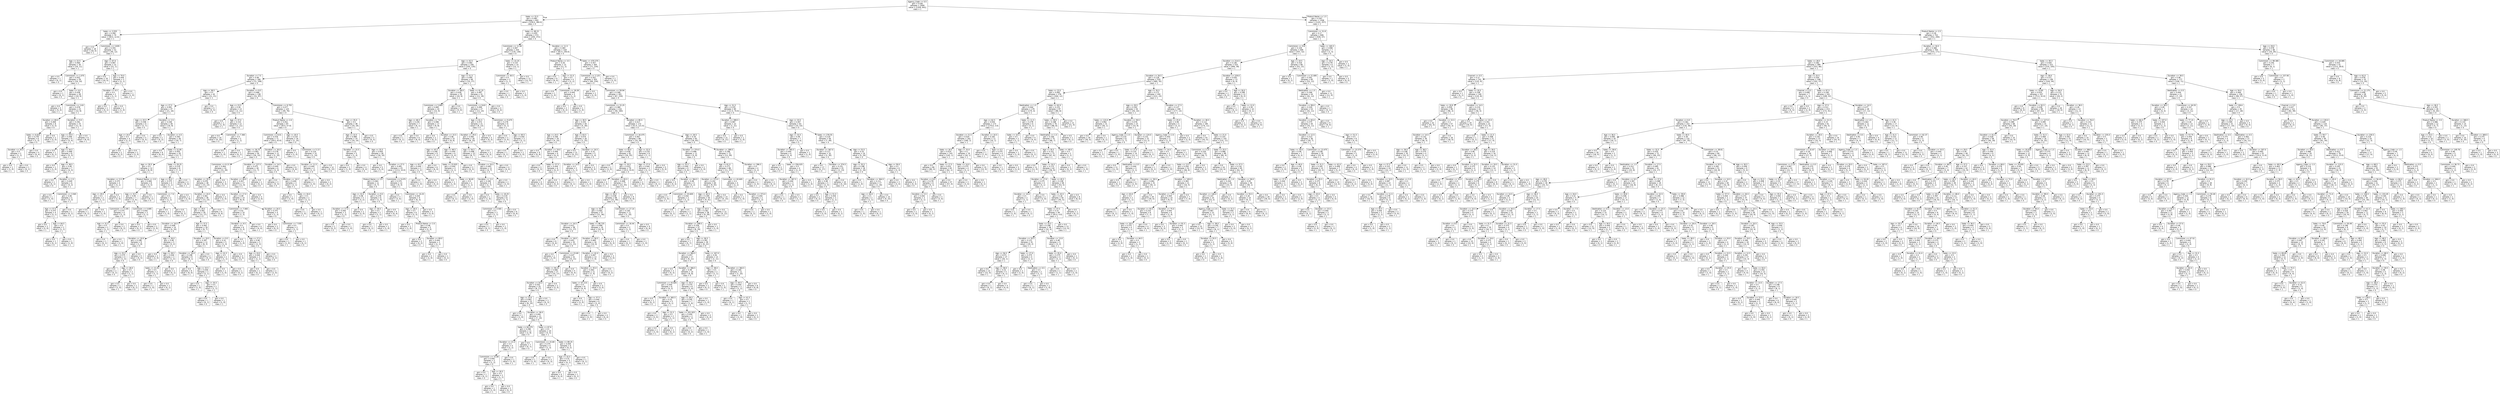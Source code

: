 digraph Tree {
node [shape=box, fontname="helvetica"] ;
edge [fontname="helvetica"] ;
0 [label="Agency_Code <= 0.5\ngini = 0.436\nsamples = 2000\nvalue = [1359, 641]\nclass = 1"] ;
1 [label="Sales <= 15.5\ngini = 0.481\nsamples = 642\nvalue = [258.0, 384.0]\nclass = 0"] ;
0 -> 1 [labeldistance=2.5, labelangle=45, headlabel="True"] ;
2 [label="Sales <= 3.555\ngini = 0.284\nsamples = 70\nvalue = [58.0, 12.0]\nclass = 1"] ;
1 -> 2 ;
3 [label="gini = 0.0\nsamples = 18\nvalue = [18, 0]\nclass = 1"] ;
2 -> 3 ;
4 [label="Commision <= 3.835\ngini = 0.355\nsamples = 52\nvalue = [40, 12]\nclass = 1"] ;
2 -> 4 ;
5 [label="Age <= 22.5\ngini = 0.464\nsamples = 30\nvalue = [19, 11]\nclass = 1"] ;
4 -> 5 ;
6 [label="gini = 0.0\nsamples = 1\nvalue = [0, 1]\nclass = 0"] ;
5 -> 6 ;
7 [label="Commision <= 1.075\ngini = 0.452\nsamples = 29\nvalue = [19, 10]\nclass = 1"] ;
5 -> 7 ;
8 [label="gini = 0.0\nsamples = 1\nvalue = [0, 1]\nclass = 0"] ;
7 -> 8 ;
9 [label="Sales <= 4.6\ngini = 0.436\nsamples = 28\nvalue = [19, 9]\nclass = 1"] ;
7 -> 9 ;
10 [label="gini = 0.0\nsamples = 5\nvalue = [5, 0]\nclass = 1"] ;
9 -> 10 ;
11 [label="Commision <= 2.63\ngini = 0.476\nsamples = 23\nvalue = [14, 9]\nclass = 1"] ;
9 -> 11 ;
12 [label="Duration <= 69.0\ngini = 0.469\nsamples = 8\nvalue = [3, 5]\nclass = 0"] ;
11 -> 12 ;
13 [label="Sales <= 6.625\ngini = 0.278\nsamples = 6\nvalue = [1, 5]\nclass = 0"] ;
12 -> 13 ;
14 [label="Duration <= 34.0\ngini = 0.5\nsamples = 2\nvalue = [1, 1]\nclass = 1"] ;
13 -> 14 ;
15 [label="gini = 0.0\nsamples = 1\nvalue = [1, 0]\nclass = 1"] ;
14 -> 15 ;
16 [label="gini = 0.0\nsamples = 1\nvalue = [0, 1]\nclass = 0"] ;
14 -> 16 ;
17 [label="gini = 0.0\nsamples = 4\nvalue = [0, 4]\nclass = 0"] ;
13 -> 17 ;
18 [label="gini = 0.0\nsamples = 2\nvalue = [2, 0]\nclass = 1"] ;
12 -> 18 ;
19 [label="Duration <= 9.5\ngini = 0.391\nsamples = 15\nvalue = [11, 4]\nclass = 1"] ;
11 -> 19 ;
20 [label="Age <= 29.0\ngini = 0.494\nsamples = 9\nvalue = [5, 4]\nclass = 1"] ;
19 -> 20 ;
21 [label="gini = 0.0\nsamples = 1\nvalue = [0, 1]\nclass = 0"] ;
20 -> 21 ;
22 [label="Age <= 34.5\ngini = 0.469\nsamples = 8\nvalue = [5, 3]\nclass = 1"] ;
20 -> 22 ;
23 [label="gini = 0.0\nsamples = 1\nvalue = [1, 0]\nclass = 1"] ;
22 -> 23 ;
24 [label="Age <= 38.5\ngini = 0.49\nsamples = 7\nvalue = [4, 3]\nclass = 1"] ;
22 -> 24 ;
25 [label="gini = 0.0\nsamples = 1\nvalue = [0, 1]\nclass = 0"] ;
24 -> 25 ;
26 [label="Duration <= 2.5\ngini = 0.444\nsamples = 6\nvalue = [4, 2]\nclass = 1"] ;
24 -> 26 ;
27 [label="gini = 0.0\nsamples = 1\nvalue = [1, 0]\nclass = 1"] ;
26 -> 27 ;
28 [label="Commision <= 3.565\ngini = 0.48\nsamples = 5\nvalue = [3, 2]\nclass = 1"] ;
26 -> 28 ;
29 [label="Age <= 57.0\ngini = 0.375\nsamples = 4\nvalue = [3, 1]\nclass = 1"] ;
28 -> 29 ;
30 [label="gini = 0.0\nsamples = 2\nvalue = [2, 0]\nclass = 1"] ;
29 -> 30 ;
31 [label="Age <= 64.5\ngini = 0.5\nsamples = 2\nvalue = [1, 1]\nclass = 1"] ;
29 -> 31 ;
32 [label="gini = 0.0\nsamples = 1\nvalue = [0, 1]\nclass = 0"] ;
31 -> 32 ;
33 [label="gini = 0.0\nsamples = 1\nvalue = [1, 0]\nclass = 1"] ;
31 -> 33 ;
34 [label="gini = 0.0\nsamples = 1\nvalue = [0, 1]\nclass = 0"] ;
28 -> 34 ;
35 [label="gini = 0.0\nsamples = 6\nvalue = [6, 0]\nclass = 1"] ;
19 -> 35 ;
36 [label="Age <= 67.0\ngini = 0.087\nsamples = 22\nvalue = [21, 1]\nclass = 1"] ;
4 -> 36 ;
37 [label="gini = 0.0\nsamples = 19\nvalue = [19, 0]\nclass = 1"] ;
36 -> 37 ;
38 [label="Age <= 70.0\ngini = 0.444\nsamples = 3\nvalue = [2, 1]\nclass = 1"] ;
36 -> 38 ;
39 [label="Duration <= 9.5\ngini = 0.5\nsamples = 2\nvalue = [1, 1]\nclass = 1"] ;
38 -> 39 ;
40 [label="gini = 0.0\nsamples = 1\nvalue = [0, 1]\nclass = 0"] ;
39 -> 40 ;
41 [label="gini = 0.0\nsamples = 1\nvalue = [1, 0]\nclass = 1"] ;
39 -> 41 ;
42 [label="gini = 0.0\nsamples = 1\nvalue = [1, 0]\nclass = 1"] ;
38 -> 42 ;
43 [label="Sales <= 48.15\ngini = 0.455\nsamples = 572\nvalue = [200, 372]\nclass = 0"] ;
1 -> 43 ;
44 [label="Commision <= 11.94\ngini = 0.497\nsamples = 254\nvalue = [118, 136]\nclass = 0"] ;
43 -> 44 ;
45 [label="Age <= 42.5\ngini = 0.492\nsamples = 240\nvalue = [105, 135]\nclass = 0"] ;
44 -> 45 ;
46 [label="Duration <= 7.5\ngini = 0.48\nsamples = 180\nvalue = [72, 108]\nclass = 0"] ;
45 -> 46 ;
47 [label="Age <= 38.5\ngini = 0.5\nsamples = 42\nvalue = [21, 21]\nclass = 1"] ;
46 -> 47 ;
48 [label="Age <= 27.5\ngini = 0.491\nsamples = 37\nvalue = [21, 16]\nclass = 1"] ;
47 -> 48 ;
49 [label="Age <= 25.5\ngini = 0.346\nsamples = 9\nvalue = [2, 7]\nclass = 0"] ;
48 -> 49 ;
50 [label="Age <= 24.5\ngini = 0.5\nsamples = 4\nvalue = [2, 2]\nclass = 1"] ;
49 -> 50 ;
51 [label="gini = 0.0\nsamples = 2\nvalue = [0, 2]\nclass = 0"] ;
50 -> 51 ;
52 [label="gini = 0.0\nsamples = 2\nvalue = [2, 0]\nclass = 1"] ;
50 -> 52 ;
53 [label="gini = 0.0\nsamples = 5\nvalue = [0, 5]\nclass = 0"] ;
49 -> 53 ;
54 [label="Duration <= 2.5\ngini = 0.436\nsamples = 28\nvalue = [19, 9]\nclass = 1"] ;
48 -> 54 ;
55 [label="gini = 0.0\nsamples = 2\nvalue = [0, 2]\nclass = 0"] ;
54 -> 55 ;
56 [label="Duration <= 4.5\ngini = 0.393\nsamples = 26\nvalue = [19, 7]\nclass = 1"] ;
54 -> 56 ;
57 [label="gini = 0.0\nsamples = 6\nvalue = [6, 0]\nclass = 1"] ;
56 -> 57 ;
58 [label="Sales <= 22.95\ngini = 0.455\nsamples = 20\nvalue = [13, 7]\nclass = 1"] ;
56 -> 58 ;
59 [label="Age <= 30.5\ngini = 0.5\nsamples = 12\nvalue = [6, 6]\nclass = 1"] ;
58 -> 59 ;
60 [label="Duration <= 5.5\ngini = 0.375\nsamples = 4\nvalue = [3, 1]\nclass = 1"] ;
59 -> 60 ;
61 [label="Age <= 29.5\ngini = 0.5\nsamples = 2\nvalue = [1, 1]\nclass = 1"] ;
60 -> 61 ;
62 [label="gini = 0.0\nsamples = 1\nvalue = [0, 1]\nclass = 0"] ;
61 -> 62 ;
63 [label="gini = 0.0\nsamples = 1\nvalue = [1, 0]\nclass = 1"] ;
61 -> 63 ;
64 [label="gini = 0.0\nsamples = 2\nvalue = [2, 0]\nclass = 1"] ;
60 -> 64 ;
65 [label="Product Name <= 2.0\ngini = 0.469\nsamples = 8\nvalue = [3, 5]\nclass = 0"] ;
59 -> 65 ;
66 [label="Age <= 32.5\ngini = 0.49\nsamples = 7\nvalue = [3, 4]\nclass = 0"] ;
65 -> 66 ;
67 [label="Commision <= 4.195\ngini = 0.375\nsamples = 4\nvalue = [1, 3]\nclass = 0"] ;
66 -> 67 ;
68 [label="Age <= 31.5\ngini = 0.5\nsamples = 2\nvalue = [1, 1]\nclass = 1"] ;
67 -> 68 ;
69 [label="gini = 0.0\nsamples = 1\nvalue = [0, 1]\nclass = 0"] ;
68 -> 69 ;
70 [label="gini = 0.0\nsamples = 1\nvalue = [1, 0]\nclass = 1"] ;
68 -> 70 ;
71 [label="gini = 0.0\nsamples = 2\nvalue = [0, 2]\nclass = 0"] ;
67 -> 71 ;
72 [label="Commision <= 4.695\ngini = 0.444\nsamples = 3\nvalue = [2, 1]\nclass = 1"] ;
66 -> 72 ;
73 [label="gini = 0.0\nsamples = 1\nvalue = [0, 1]\nclass = 0"] ;
72 -> 73 ;
74 [label="gini = 0.0\nsamples = 2\nvalue = [2, 0]\nclass = 1"] ;
72 -> 74 ;
75 [label="gini = 0.0\nsamples = 1\nvalue = [0, 1]\nclass = 0"] ;
65 -> 75 ;
76 [label="Sales <= 29.25\ngini = 0.219\nsamples = 8\nvalue = [7, 1]\nclass = 1"] ;
58 -> 76 ;
77 [label="Age <= 35.0\ngini = 0.375\nsamples = 4\nvalue = [3, 1]\nclass = 1"] ;
76 -> 77 ;
78 [label="Commision <= 7.0\ngini = 0.5\nsamples = 2\nvalue = [1, 1]\nclass = 1"] ;
77 -> 78 ;
79 [label="gini = 0.0\nsamples = 1\nvalue = [1, 0]\nclass = 1"] ;
78 -> 79 ;
80 [label="gini = 0.0\nsamples = 1\nvalue = [0, 1]\nclass = 0"] ;
78 -> 80 ;
81 [label="gini = 0.0\nsamples = 2\nvalue = [2, 0]\nclass = 1"] ;
77 -> 81 ;
82 [label="gini = 0.0\nsamples = 4\nvalue = [4, 0]\nclass = 1"] ;
76 -> 82 ;
83 [label="gini = 0.0\nsamples = 5\nvalue = [0, 5]\nclass = 0"] ;
47 -> 83 ;
84 [label="Duration <= 8.5\ngini = 0.466\nsamples = 138\nvalue = [51, 87]\nclass = 0"] ;
46 -> 84 ;
85 [label="Age <= 23.5\ngini = 0.26\nsamples = 13\nvalue = [2, 11]\nclass = 0"] ;
84 -> 85 ;
86 [label="gini = 0.0\nsamples = 1\nvalue = [1, 0]\nclass = 1"] ;
85 -> 86 ;
87 [label="Age <= 37.0\ngini = 0.153\nsamples = 12\nvalue = [1, 11]\nclass = 0"] ;
85 -> 87 ;
88 [label="gini = 0.0\nsamples = 10\nvalue = [0, 10]\nclass = 0"] ;
87 -> 88 ;
89 [label="Commision <= 7.365\ngini = 0.5\nsamples = 2\nvalue = [1, 1]\nclass = 1"] ;
87 -> 89 ;
90 [label="gini = 0.0\nsamples = 1\nvalue = [1, 0]\nclass = 1"] ;
89 -> 90 ;
91 [label="gini = 0.0\nsamples = 1\nvalue = [0, 1]\nclass = 0"] ;
89 -> 91 ;
92 [label="Commision <= 8.755\ngini = 0.477\nsamples = 125\nvalue = [49, 76]\nclass = 0"] ;
84 -> 92 ;
93 [label="Product Name <= 2.0\ngini = 0.452\nsamples = 87\nvalue = [30.0, 57.0]\nclass = 0"] ;
92 -> 93 ;
94 [label="Commision <= 8.01\ngini = 0.478\nsamples = 71\nvalue = [28.0, 43.0]\nclass = 0"] ;
93 -> 94 ;
95 [label="Sales <= 26.75\ngini = 0.493\nsamples = 59\nvalue = [26, 33]\nclass = 0"] ;
94 -> 95 ;
96 [label="Commision <= 6.13\ngini = 0.464\nsamples = 41\nvalue = [15, 26]\nclass = 0"] ;
95 -> 96 ;
97 [label="Duration <= 35.5\ngini = 0.478\nsamples = 38\nvalue = [15, 23]\nclass = 0"] ;
96 -> 97 ;
98 [label="Duration <= 24.5\ngini = 0.461\nsamples = 36\nvalue = [13, 23]\nclass = 0"] ;
97 -> 98 ;
99 [label="Age <= 29.5\ngini = 0.491\nsamples = 30\nvalue = [13, 17]\nclass = 0"] ;
98 -> 99 ;
100 [label="Duration <= 16.0\ngini = 0.408\nsamples = 14\nvalue = [4, 10]\nclass = 0"] ;
99 -> 100 ;
101 [label="Duration <= 10.0\ngini = 0.198\nsamples = 9\nvalue = [1, 8]\nclass = 0"] ;
100 -> 101 ;
102 [label="Age <= 25.5\ngini = 0.375\nsamples = 4\nvalue = [1, 3]\nclass = 0"] ;
101 -> 102 ;
103 [label="gini = 0.0\nsamples = 2\nvalue = [0, 2]\nclass = 0"] ;
102 -> 103 ;
104 [label="Age <= 28.0\ngini = 0.5\nsamples = 2\nvalue = [1, 1]\nclass = 1"] ;
102 -> 104 ;
105 [label="gini = 0.0\nsamples = 1\nvalue = [1, 0]\nclass = 1"] ;
104 -> 105 ;
106 [label="gini = 0.0\nsamples = 1\nvalue = [0, 1]\nclass = 0"] ;
104 -> 106 ;
107 [label="gini = 0.0\nsamples = 5\nvalue = [0, 5]\nclass = 0"] ;
101 -> 107 ;
108 [label="Age <= 26.0\ngini = 0.48\nsamples = 5\nvalue = [3, 2]\nclass = 1"] ;
100 -> 108 ;
109 [label="gini = 0.0\nsamples = 2\nvalue = [2, 0]\nclass = 1"] ;
108 -> 109 ;
110 [label="Age <= 28.5\ngini = 0.444\nsamples = 3\nvalue = [1, 2]\nclass = 0"] ;
108 -> 110 ;
111 [label="Sales <= 21.05\ngini = 0.5\nsamples = 2\nvalue = [1, 1]\nclass = 1"] ;
110 -> 111 ;
112 [label="gini = 0.0\nsamples = 1\nvalue = [1, 0]\nclass = 1"] ;
111 -> 112 ;
113 [label="gini = 0.0\nsamples = 1\nvalue = [0, 1]\nclass = 0"] ;
111 -> 113 ;
114 [label="gini = 0.0\nsamples = 1\nvalue = [0, 1]\nclass = 0"] ;
110 -> 114 ;
115 [label="Age <= 37.5\ngini = 0.492\nsamples = 16\nvalue = [9, 7]\nclass = 1"] ;
99 -> 115 ;
116 [label="Duration <= 19.5\ngini = 0.397\nsamples = 11\nvalue = [8, 3]\nclass = 1"] ;
115 -> 116 ;
117 [label="Duration <= 16.0\ngini = 0.198\nsamples = 9\nvalue = [8, 1]\nclass = 1"] ;
116 -> 117 ;
118 [label="gini = 0.0\nsamples = 6\nvalue = [6, 0]\nclass = 1"] ;
117 -> 118 ;
119 [label="Age <= 33.5\ngini = 0.444\nsamples = 3\nvalue = [2, 1]\nclass = 1"] ;
117 -> 119 ;
120 [label="gini = 0.0\nsamples = 1\nvalue = [1, 0]\nclass = 1"] ;
119 -> 120 ;
121 [label="Age <= 35.5\ngini = 0.5\nsamples = 2\nvalue = [1, 1]\nclass = 1"] ;
119 -> 121 ;
122 [label="gini = 0.0\nsamples = 1\nvalue = [0, 1]\nclass = 0"] ;
121 -> 122 ;
123 [label="gini = 0.0\nsamples = 1\nvalue = [1, 0]\nclass = 1"] ;
121 -> 123 ;
124 [label="gini = 0.0\nsamples = 2\nvalue = [0, 2]\nclass = 0"] ;
116 -> 124 ;
125 [label="Duration <= 9.5\ngini = 0.32\nsamples = 5\nvalue = [1, 4]\nclass = 0"] ;
115 -> 125 ;
126 [label="Age <= 41.5\ngini = 0.5\nsamples = 2\nvalue = [1, 1]\nclass = 1"] ;
125 -> 126 ;
127 [label="gini = 0.0\nsamples = 1\nvalue = [1, 0]\nclass = 1"] ;
126 -> 127 ;
128 [label="gini = 0.0\nsamples = 1\nvalue = [0, 1]\nclass = 0"] ;
126 -> 128 ;
129 [label="gini = 0.0\nsamples = 3\nvalue = [0, 3]\nclass = 0"] ;
125 -> 129 ;
130 [label="gini = 0.0\nsamples = 6\nvalue = [0, 6]\nclass = 0"] ;
98 -> 130 ;
131 [label="gini = 0.0\nsamples = 2\nvalue = [2, 0]\nclass = 1"] ;
97 -> 131 ;
132 [label="gini = 0.0\nsamples = 3\nvalue = [0, 3]\nclass = 0"] ;
96 -> 132 ;
133 [label="Duration <= 137.5\ngini = 0.475\nsamples = 18\nvalue = [11, 7]\nclass = 1"] ;
95 -> 133 ;
134 [label="Duration <= 49.0\ngini = 0.457\nsamples = 17\nvalue = [11, 6]\nclass = 1"] ;
133 -> 134 ;
135 [label="Duration <= 17.0\ngini = 0.49\nsamples = 14\nvalue = [8, 6]\nclass = 1"] ;
134 -> 135 ;
136 [label="Commision <= 7.065\ngini = 0.42\nsamples = 10\nvalue = [7, 3]\nclass = 1"] ;
135 -> 136 ;
137 [label="Duration <= 9.5\ngini = 0.5\nsamples = 6\nvalue = [3, 3]\nclass = 1"] ;
136 -> 137 ;
138 [label="gini = 0.0\nsamples = 1\nvalue = [1, 0]\nclass = 1"] ;
137 -> 138 ;
139 [label="Age <= 27.0\ngini = 0.48\nsamples = 5\nvalue = [2, 3]\nclass = 0"] ;
137 -> 139 ;
140 [label="Age <= 24.0\ngini = 0.444\nsamples = 3\nvalue = [2, 1]\nclass = 1"] ;
139 -> 140 ;
141 [label="gini = 0.0\nsamples = 1\nvalue = [0, 1]\nclass = 0"] ;
140 -> 141 ;
142 [label="gini = 0.0\nsamples = 2\nvalue = [2, 0]\nclass = 1"] ;
140 -> 142 ;
143 [label="gini = 0.0\nsamples = 2\nvalue = [0, 2]\nclass = 0"] ;
139 -> 143 ;
144 [label="gini = 0.0\nsamples = 4\nvalue = [4, 0]\nclass = 1"] ;
136 -> 144 ;
145 [label="Duration <= 34.5\ngini = 0.375\nsamples = 4\nvalue = [1, 3]\nclass = 0"] ;
135 -> 145 ;
146 [label="gini = 0.0\nsamples = 2\nvalue = [0, 2]\nclass = 0"] ;
145 -> 146 ;
147 [label="Commision <= 7.555\ngini = 0.5\nsamples = 2\nvalue = [1, 1]\nclass = 1"] ;
145 -> 147 ;
148 [label="gini = 0.0\nsamples = 1\nvalue = [1, 0]\nclass = 1"] ;
147 -> 148 ;
149 [label="gini = 0.0\nsamples = 1\nvalue = [0, 1]\nclass = 0"] ;
147 -> 149 ;
150 [label="gini = 0.0\nsamples = 3\nvalue = [3, 0]\nclass = 1"] ;
134 -> 150 ;
151 [label="gini = 0.0\nsamples = 1\nvalue = [0, 1]\nclass = 0"] ;
133 -> 151 ;
152 [label="Duration <= 30.0\ngini = 0.278\nsamples = 12\nvalue = [2, 10]\nclass = 0"] ;
94 -> 152 ;
153 [label="Duration <= 14.5\ngini = 0.444\nsamples = 6\nvalue = [2, 4]\nclass = 0"] ;
152 -> 153 ;
154 [label="gini = 0.0\nsamples = 3\nvalue = [0, 3]\nclass = 0"] ;
153 -> 154 ;
155 [label="Duration <= 16.5\ngini = 0.444\nsamples = 3\nvalue = [2, 1]\nclass = 1"] ;
153 -> 155 ;
156 [label="gini = 0.0\nsamples = 1\nvalue = [1, 0]\nclass = 1"] ;
155 -> 156 ;
157 [label="Sales <= 34.0\ngini = 0.5\nsamples = 2\nvalue = [1, 1]\nclass = 1"] ;
155 -> 157 ;
158 [label="gini = 0.0\nsamples = 1\nvalue = [1, 0]\nclass = 1"] ;
157 -> 158 ;
159 [label="gini = 0.0\nsamples = 1\nvalue = [0, 1]\nclass = 0"] ;
157 -> 159 ;
160 [label="gini = 0.0\nsamples = 6\nvalue = [0, 6]\nclass = 0"] ;
152 -> 160 ;
161 [label="Age <= 20.5\ngini = 0.219\nsamples = 16\nvalue = [2, 14]\nclass = 0"] ;
93 -> 161 ;
162 [label="gini = 0.0\nsamples = 1\nvalue = [1, 0]\nclass = 1"] ;
161 -> 162 ;
163 [label="Commision <= 5.13\ngini = 0.124\nsamples = 15\nvalue = [1, 14]\nclass = 0"] ;
161 -> 163 ;
164 [label="Duration <= 11.5\ngini = 0.444\nsamples = 3\nvalue = [1, 2]\nclass = 0"] ;
163 -> 164 ;
165 [label="gini = 0.0\nsamples = 1\nvalue = [1, 0]\nclass = 1"] ;
164 -> 165 ;
166 [label="gini = 0.0\nsamples = 2\nvalue = [0, 2]\nclass = 0"] ;
164 -> 166 ;
167 [label="gini = 0.0\nsamples = 12\nvalue = [0, 12]\nclass = 0"] ;
163 -> 167 ;
168 [label="Age <= 35.0\ngini = 0.5\nsamples = 38\nvalue = [19, 19]\nclass = 1"] ;
92 -> 168 ;
169 [label="Age <= 22.5\ngini = 0.489\nsamples = 33\nvalue = [19, 14]\nclass = 1"] ;
168 -> 169 ;
170 [label="Duration <= 15.5\ngini = 0.32\nsamples = 5\nvalue = [1, 4]\nclass = 0"] ;
169 -> 170 ;
171 [label="gini = 0.0\nsamples = 1\nvalue = [1, 0]\nclass = 1"] ;
170 -> 171 ;
172 [label="gini = 0.0\nsamples = 4\nvalue = [0, 4]\nclass = 0"] ;
170 -> 172 ;
173 [label="Age <= 25.5\ngini = 0.459\nsamples = 28\nvalue = [18, 10]\nclass = 1"] ;
169 -> 173 ;
174 [label="gini = 0.0\nsamples = 5\nvalue = [5, 0]\nclass = 1"] ;
173 -> 174 ;
175 [label="Duration <= 27.5\ngini = 0.491\nsamples = 23\nvalue = [13.0, 10.0]\nclass = 1"] ;
173 -> 175 ;
176 [label="Product Name <= 2.0\ngini = 0.463\nsamples = 11\nvalue = [4, 7]\nclass = 0"] ;
175 -> 176 ;
177 [label="Age <= 32.0\ngini = 0.48\nsamples = 5\nvalue = [3, 2]\nclass = 1"] ;
176 -> 177 ;
178 [label="Duration <= 17.0\ngini = 0.444\nsamples = 3\nvalue = [1, 2]\nclass = 0"] ;
177 -> 178 ;
179 [label="gini = 0.0\nsamples = 2\nvalue = [0, 2]\nclass = 0"] ;
178 -> 179 ;
180 [label="gini = 0.0\nsamples = 1\nvalue = [1, 0]\nclass = 1"] ;
178 -> 180 ;
181 [label="gini = 0.0\nsamples = 2\nvalue = [2, 0]\nclass = 1"] ;
177 -> 181 ;
182 [label="Duration <= 9.5\ngini = 0.278\nsamples = 6\nvalue = [1, 5]\nclass = 0"] ;
176 -> 182 ;
183 [label="Age <= 30.5\ngini = 0.5\nsamples = 2\nvalue = [1, 1]\nclass = 1"] ;
182 -> 183 ;
184 [label="gini = 0.0\nsamples = 1\nvalue = [0, 1]\nclass = 0"] ;
183 -> 184 ;
185 [label="gini = 0.0\nsamples = 1\nvalue = [1, 0]\nclass = 1"] ;
183 -> 185 ;
186 [label="gini = 0.0\nsamples = 4\nvalue = [0, 4]\nclass = 0"] ;
182 -> 186 ;
187 [label="Commision <= 9.475\ngini = 0.375\nsamples = 12\nvalue = [9, 3]\nclass = 1"] ;
175 -> 187 ;
188 [label="gini = 0.0\nsamples = 3\nvalue = [3, 0]\nclass = 1"] ;
187 -> 188 ;
189 [label="Commision <= 10.25\ngini = 0.444\nsamples = 9\nvalue = [6, 3]\nclass = 1"] ;
187 -> 189 ;
190 [label="Age <= 26.5\ngini = 0.5\nsamples = 6\nvalue = [3, 3]\nclass = 1"] ;
189 -> 190 ;
191 [label="gini = 0.0\nsamples = 1\nvalue = [1, 0]\nclass = 1"] ;
190 -> 191 ;
192 [label="Product Name <= 2.0\ngini = 0.48\nsamples = 5\nvalue = [2, 3]\nclass = 0"] ;
190 -> 192 ;
193 [label="gini = 0.0\nsamples = 2\nvalue = [0, 2]\nclass = 0"] ;
192 -> 193 ;
194 [label="Duration <= 69.0\ngini = 0.444\nsamples = 3\nvalue = [2, 1]\nclass = 1"] ;
192 -> 194 ;
195 [label="gini = 0.0\nsamples = 2\nvalue = [2, 0]\nclass = 1"] ;
194 -> 195 ;
196 [label="gini = 0.0\nsamples = 1\nvalue = [0, 1]\nclass = 0"] ;
194 -> 196 ;
197 [label="gini = 0.0\nsamples = 3\nvalue = [3, 0]\nclass = 1"] ;
189 -> 197 ;
198 [label="gini = 0.0\nsamples = 5\nvalue = [0, 5]\nclass = 0"] ;
168 -> 198 ;
199 [label="Age <= 51.5\ngini = 0.495\nsamples = 60\nvalue = [33, 27]\nclass = 1"] ;
45 -> 199 ;
200 [label="Duration <= 48.0\ngini = 0.428\nsamples = 29\nvalue = [20, 9]\nclass = 1"] ;
199 -> 200 ;
201 [label="Commision <= 5.805\ngini = 0.469\nsamples = 24\nvalue = [15, 9]\nclass = 1"] ;
200 -> 201 ;
202 [label="Age <= 46.5\ngini = 0.245\nsamples = 7\nvalue = [6, 1]\nclass = 1"] ;
201 -> 202 ;
203 [label="gini = 0.0\nsamples = 1\nvalue = [0, 1]\nclass = 0"] ;
202 -> 203 ;
204 [label="gini = 0.0\nsamples = 6\nvalue = [6, 0]\nclass = 1"] ;
202 -> 204 ;
205 [label="Duration <= 7.0\ngini = 0.498\nsamples = 17\nvalue = [9, 8]\nclass = 1"] ;
201 -> 205 ;
206 [label="gini = 0.0\nsamples = 2\nvalue = [0, 2]\nclass = 0"] ;
205 -> 206 ;
207 [label="Duration <= 15.5\ngini = 0.48\nsamples = 15\nvalue = [9, 6]\nclass = 1"] ;
205 -> 207 ;
208 [label="Age <= 45.5\ngini = 0.346\nsamples = 9\nvalue = [7, 2]\nclass = 1"] ;
207 -> 208 ;
209 [label="Age <= 43.5\ngini = 0.444\nsamples = 3\nvalue = [1, 2]\nclass = 0"] ;
208 -> 209 ;
210 [label="gini = 0.0\nsamples = 1\nvalue = [1, 0]\nclass = 1"] ;
209 -> 210 ;
211 [label="gini = 0.0\nsamples = 2\nvalue = [0, 2]\nclass = 0"] ;
209 -> 211 ;
212 [label="gini = 0.0\nsamples = 6\nvalue = [6, 0]\nclass = 1"] ;
208 -> 212 ;
213 [label="Age <= 48.5\ngini = 0.444\nsamples = 6\nvalue = [2, 4]\nclass = 0"] ;
207 -> 213 ;
214 [label="Sales <= 23.925\ngini = 0.444\nsamples = 3\nvalue = [2, 1]\nclass = 1"] ;
213 -> 214 ;
215 [label="gini = 0.0\nsamples = 1\nvalue = [1, 0]\nclass = 1"] ;
214 -> 215 ;
216 [label="Sales <= 36.65\ngini = 0.5\nsamples = 2\nvalue = [1, 1]\nclass = 1"] ;
214 -> 216 ;
217 [label="gini = 0.0\nsamples = 1\nvalue = [0, 1]\nclass = 0"] ;
216 -> 217 ;
218 [label="gini = 0.0\nsamples = 1\nvalue = [1, 0]\nclass = 1"] ;
216 -> 218 ;
219 [label="gini = 0.0\nsamples = 3\nvalue = [0, 3]\nclass = 0"] ;
213 -> 219 ;
220 [label="gini = 0.0\nsamples = 5\nvalue = [5, 0]\nclass = 1"] ;
200 -> 220 ;
221 [label="Sales <= 41.25\ngini = 0.487\nsamples = 31\nvalue = [13, 18]\nclass = 0"] ;
199 -> 221 ;
222 [label="Commision <= 8.63\ngini = 0.499\nsamples = 27\nvalue = [13, 14]\nclass = 0"] ;
221 -> 222 ;
223 [label="Age <= 61.5\ngini = 0.472\nsamples = 21\nvalue = [8, 13]\nclass = 0"] ;
222 -> 223 ;
224 [label="Duration <= 29.5\ngini = 0.494\nsamples = 18\nvalue = [8, 10]\nclass = 0"] ;
223 -> 224 ;
225 [label="Age <= 56.5\ngini = 0.498\nsamples = 15\nvalue = [8, 7]\nclass = 1"] ;
224 -> 225 ;
226 [label="Duration <= 20.5\ngini = 0.463\nsamples = 11\nvalue = [4, 7]\nclass = 0"] ;
225 -> 226 ;
227 [label="Duration <= 5.5\ngini = 0.346\nsamples = 9\nvalue = [2, 7]\nclass = 0"] ;
226 -> 227 ;
228 [label="gini = 0.0\nsamples = 1\nvalue = [1, 0]\nclass = 1"] ;
227 -> 228 ;
229 [label="Sales <= 19.25\ngini = 0.219\nsamples = 8\nvalue = [1, 7]\nclass = 0"] ;
227 -> 229 ;
230 [label="Commision <= 4.565\ngini = 0.5\nsamples = 2\nvalue = [1, 1]\nclass = 1"] ;
229 -> 230 ;
231 [label="gini = 0.0\nsamples = 1\nvalue = [0, 1]\nclass = 0"] ;
230 -> 231 ;
232 [label="gini = 0.0\nsamples = 1\nvalue = [1, 0]\nclass = 1"] ;
230 -> 232 ;
233 [label="gini = 0.0\nsamples = 6\nvalue = [0, 6]\nclass = 0"] ;
229 -> 233 ;
234 [label="gini = 0.0\nsamples = 2\nvalue = [2, 0]\nclass = 1"] ;
226 -> 234 ;
235 [label="gini = 0.0\nsamples = 4\nvalue = [4, 0]\nclass = 1"] ;
225 -> 235 ;
236 [label="gini = 0.0\nsamples = 3\nvalue = [0, 3]\nclass = 0"] ;
224 -> 236 ;
237 [label="gini = 0.0\nsamples = 3\nvalue = [0, 3]\nclass = 0"] ;
223 -> 237 ;
238 [label="Commision <= 9.475\ngini = 0.278\nsamples = 6\nvalue = [5, 1]\nclass = 1"] ;
222 -> 238 ;
239 [label="gini = 0.0\nsamples = 3\nvalue = [3, 0]\nclass = 1"] ;
238 -> 239 ;
240 [label="Age <= 60.5\ngini = 0.444\nsamples = 3\nvalue = [2, 1]\nclass = 1"] ;
238 -> 240 ;
241 [label="gini = 0.0\nsamples = 1\nvalue = [0, 1]\nclass = 0"] ;
240 -> 241 ;
242 [label="gini = 0.0\nsamples = 2\nvalue = [2, 0]\nclass = 1"] ;
240 -> 242 ;
243 [label="gini = 0.0\nsamples = 4\nvalue = [0, 4]\nclass = 0"] ;
221 -> 243 ;
244 [label="Sales <= 22.25\ngini = 0.133\nsamples = 14\nvalue = [13, 1]\nclass = 1"] ;
44 -> 244 ;
245 [label="Commision <= 30.5\ngini = 0.5\nsamples = 2\nvalue = [1, 1]\nclass = 1"] ;
244 -> 245 ;
246 [label="gini = 0.0\nsamples = 1\nvalue = [0, 1]\nclass = 0"] ;
245 -> 246 ;
247 [label="gini = 0.0\nsamples = 1\nvalue = [1, 0]\nclass = 1"] ;
245 -> 247 ;
248 [label="gini = 0.0\nsamples = 12\nvalue = [12, 0]\nclass = 1"] ;
244 -> 248 ;
249 [label="Duration <= 11.5\ngini = 0.383\nsamples = 318\nvalue = [82.0, 236.0]\nclass = 0"] ;
43 -> 249 ;
250 [label="Product Name <= 3.5\ngini = 0.26\nsamples = 13\nvalue = [11, 2]\nclass = 1"] ;
249 -> 250 ;
251 [label="gini = 0.0\nsamples = 9\nvalue = [9, 0]\nclass = 1"] ;
250 -> 251 ;
252 [label="Age <= 31.0\ngini = 0.5\nsamples = 4\nvalue = [2, 2]\nclass = 1"] ;
250 -> 252 ;
253 [label="gini = 0.0\nsamples = 1\nvalue = [1, 0]\nclass = 1"] ;
252 -> 253 ;
254 [label="Commision <= 18.28\ngini = 0.444\nsamples = 3\nvalue = [1, 2]\nclass = 0"] ;
252 -> 254 ;
255 [label="gini = 0.0\nsamples = 2\nvalue = [0, 2]\nclass = 0"] ;
254 -> 255 ;
256 [label="gini = 0.0\nsamples = 1\nvalue = [1, 0]\nclass = 1"] ;
254 -> 256 ;
257 [label="Sales <= 470.375\ngini = 0.357\nsamples = 305\nvalue = [71, 234]\nclass = 0"] ;
249 -> 257 ;
258 [label="Commision <= 2.125\ngini = 0.352\nsamples = 303\nvalue = [69, 234]\nclass = 0"] ;
257 -> 258 ;
259 [label="gini = 0.0\nsamples = 2\nvalue = [2, 0]\nclass = 1"] ;
258 -> 259 ;
260 [label="Commision <= 59.94\ngini = 0.346\nsamples = 301\nvalue = [67, 234]\nclass = 0"] ;
258 -> 260 ;
261 [label="Commision <= 15.25\ngini = 0.384\nsamples = 216\nvalue = [56, 160]\nclass = 0"] ;
260 -> 261 ;
262 [label="Age <= 30.5\ngini = 0.201\nsamples = 44\nvalue = [5, 39]\nclass = 0"] ;
261 -> 262 ;
263 [label="Age <= 24.5\ngini = 0.346\nsamples = 18\nvalue = [4, 14]\nclass = 0"] ;
262 -> 263 ;
264 [label="gini = 0.0\nsamples = 9\nvalue = [0, 9]\nclass = 0"] ;
263 -> 264 ;
265 [label="Duration <= 19.0\ngini = 0.494\nsamples = 9\nvalue = [4, 5]\nclass = 0"] ;
263 -> 265 ;
266 [label="gini = 0.0\nsamples = 3\nvalue = [0, 3]\nclass = 0"] ;
265 -> 266 ;
267 [label="Sales <= 57.5\ngini = 0.444\nsamples = 6\nvalue = [4, 2]\nclass = 1"] ;
265 -> 267 ;
268 [label="gini = 0.0\nsamples = 4\nvalue = [4, 0]\nclass = 1"] ;
267 -> 268 ;
269 [label="gini = 0.0\nsamples = 2\nvalue = [0, 2]\nclass = 0"] ;
267 -> 269 ;
270 [label="Age <= 63.5\ngini = 0.074\nsamples = 26\nvalue = [1, 25]\nclass = 0"] ;
262 -> 270 ;
271 [label="gini = 0.0\nsamples = 21\nvalue = [0, 21]\nclass = 0"] ;
270 -> 271 ;
272 [label="Duration <= 16.5\ngini = 0.32\nsamples = 5\nvalue = [1, 4]\nclass = 0"] ;
270 -> 272 ;
273 [label="Duration <= 14.0\ngini = 0.5\nsamples = 2\nvalue = [1, 1]\nclass = 1"] ;
272 -> 273 ;
274 [label="gini = 0.0\nsamples = 1\nvalue = [0, 1]\nclass = 0"] ;
273 -> 274 ;
275 [label="gini = 0.0\nsamples = 1\nvalue = [1, 0]\nclass = 1"] ;
273 -> 275 ;
276 [label="gini = 0.0\nsamples = 3\nvalue = [0, 3]\nclass = 0"] ;
272 -> 276 ;
277 [label="Duration <= 85.5\ngini = 0.417\nsamples = 172\nvalue = [51.0, 121.0]\nclass = 0"] ;
261 -> 277 ;
278 [label="Commision <= 34.475\ngini = 0.467\nsamples = 89\nvalue = [33, 56]\nclass = 0"] ;
277 -> 278 ;
279 [label="Sales <= 56.0\ngini = 0.436\nsamples = 81\nvalue = [26, 55]\nclass = 0"] ;
278 -> 279 ;
280 [label="gini = 0.0\nsamples = 2\nvalue = [2, 0]\nclass = 1"] ;
279 -> 280 ;
281 [label="Age <= 20.5\ngini = 0.423\nsamples = 79\nvalue = [24.0, 55.0]\nclass = 0"] ;
279 -> 281 ;
282 [label="gini = 0.0\nsamples = 2\nvalue = [2, 0]\nclass = 1"] ;
281 -> 282 ;
283 [label="Duration <= 65.5\ngini = 0.408\nsamples = 77\nvalue = [22, 55]\nclass = 0"] ;
281 -> 283 ;
284 [label="Age <= 49.0\ngini = 0.438\nsamples = 68\nvalue = [22, 46]\nclass = 0"] ;
283 -> 284 ;
285 [label="Age <= 34.5\ngini = 0.465\nsamples = 57\nvalue = [21, 36]\nclass = 0"] ;
284 -> 285 ;
286 [label="Duration <= 16.5\ngini = 0.411\nsamples = 38\nvalue = [11, 27]\nclass = 0"] ;
285 -> 286 ;
287 [label="gini = 0.0\nsamples = 6\nvalue = [0, 6]\nclass = 0"] ;
286 -> 287 ;
288 [label="Duration <= 18.0\ngini = 0.451\nsamples = 32\nvalue = [11, 21]\nclass = 0"] ;
286 -> 288 ;
289 [label="gini = 0.0\nsamples = 1\nvalue = [1, 0]\nclass = 1"] ;
288 -> 289 ;
290 [label="Commision <= 23.69\ngini = 0.437\nsamples = 31\nvalue = [10, 21]\nclass = 0"] ;
288 -> 290 ;
291 [label="Sales <= 94.25\ngini = 0.466\nsamples = 27\nvalue = [10, 17]\nclass = 0"] ;
290 -> 291 ;
292 [label="Duration <= 54.0\ngini = 0.435\nsamples = 25\nvalue = [8, 17]\nclass = 0"] ;
291 -> 292 ;
293 [label="Age <= 23.0\ngini = 0.463\nsamples = 22\nvalue = [8, 14]\nclass = 0"] ;
292 -> 293 ;
294 [label="gini = 0.0\nsamples = 1\nvalue = [1, 0]\nclass = 1"] ;
293 -> 294 ;
295 [label="Duration <= 36.0\ngini = 0.444\nsamples = 21\nvalue = [7, 14]\nclass = 0"] ;
293 -> 295 ;
296 [label="Sales <= 64.575\ngini = 0.298\nsamples = 11\nvalue = [2, 9]\nclass = 0"] ;
295 -> 296 ;
297 [label="Duration <= 21.0\ngini = 0.5\nsamples = 4\nvalue = [2, 2]\nclass = 1"] ;
296 -> 297 ;
298 [label="Commision <= 15.69\ngini = 0.444\nsamples = 3\nvalue = [1, 2]\nclass = 0"] ;
297 -> 298 ;
299 [label="gini = 0.0\nsamples = 1\nvalue = [0, 1]\nclass = 0"] ;
298 -> 299 ;
300 [label="Age <= 30.5\ngini = 0.5\nsamples = 2\nvalue = [1, 1]\nclass = 1"] ;
298 -> 300 ;
301 [label="gini = 0.0\nsamples = 1\nvalue = [1, 0]\nclass = 1"] ;
300 -> 301 ;
302 [label="gini = 0.0\nsamples = 1\nvalue = [0, 1]\nclass = 0"] ;
300 -> 302 ;
303 [label="gini = 0.0\nsamples = 1\nvalue = [1, 0]\nclass = 1"] ;
297 -> 303 ;
304 [label="gini = 0.0\nsamples = 7\nvalue = [0, 7]\nclass = 0"] ;
296 -> 304 ;
305 [label="Sales <= 67.6\ngini = 0.5\nsamples = 10\nvalue = [5, 5]\nclass = 1"] ;
295 -> 305 ;
306 [label="Commision <= 15.69\ngini = 0.375\nsamples = 4\nvalue = [1, 3]\nclass = 0"] ;
305 -> 306 ;
307 [label="gini = 0.0\nsamples = 1\nvalue = [1, 0]\nclass = 1"] ;
306 -> 307 ;
308 [label="gini = 0.0\nsamples = 3\nvalue = [0, 3]\nclass = 0"] ;
306 -> 308 ;
309 [label="Sales <= 89.25\ngini = 0.444\nsamples = 6\nvalue = [4, 2]\nclass = 1"] ;
305 -> 309 ;
310 [label="Age <= 32.5\ngini = 0.32\nsamples = 5\nvalue = [4, 1]\nclass = 1"] ;
309 -> 310 ;
311 [label="gini = 0.0\nsamples = 4\nvalue = [4, 0]\nclass = 1"] ;
310 -> 311 ;
312 [label="gini = 0.0\nsamples = 1\nvalue = [0, 1]\nclass = 0"] ;
310 -> 312 ;
313 [label="gini = 0.0\nsamples = 1\nvalue = [0, 1]\nclass = 0"] ;
309 -> 313 ;
314 [label="gini = 0.0\nsamples = 3\nvalue = [0, 3]\nclass = 0"] ;
292 -> 314 ;
315 [label="gini = 0.0\nsamples = 2\nvalue = [2, 0]\nclass = 1"] ;
291 -> 315 ;
316 [label="gini = 0.0\nsamples = 4\nvalue = [0, 4]\nclass = 0"] ;
290 -> 316 ;
317 [label="Sales <= 98.725\ngini = 0.499\nsamples = 19\nvalue = [10, 9]\nclass = 1"] ;
285 -> 317 ;
318 [label="Duration <= 56.5\ngini = 0.469\nsamples = 16\nvalue = [10, 6]\nclass = 1"] ;
317 -> 318 ;
319 [label="Duration <= 42.0\ngini = 0.497\nsamples = 13\nvalue = [7, 6]\nclass = 1"] ;
318 -> 319 ;
320 [label="Duration <= 35.0\ngini = 0.463\nsamples = 11\nvalue = [7, 4]\nclass = 1"] ;
319 -> 320 ;
321 [label="Sales <= 67.215\ngini = 0.5\nsamples = 8\nvalue = [4, 4]\nclass = 1"] ;
320 -> 321 ;
322 [label="gini = 0.0\nsamples = 2\nvalue = [2, 0]\nclass = 1"] ;
321 -> 322 ;
323 [label="Age <= 37.5\ngini = 0.444\nsamples = 6\nvalue = [2, 4]\nclass = 0"] ;
321 -> 323 ;
324 [label="gini = 0.0\nsamples = 2\nvalue = [2, 0]\nclass = 1"] ;
323 -> 324 ;
325 [label="gini = 0.0\nsamples = 4\nvalue = [0, 4]\nclass = 0"] ;
323 -> 325 ;
326 [label="gini = 0.0\nsamples = 3\nvalue = [3, 0]\nclass = 1"] ;
320 -> 326 ;
327 [label="gini = 0.0\nsamples = 2\nvalue = [0, 2]\nclass = 0"] ;
319 -> 327 ;
328 [label="gini = 0.0\nsamples = 3\nvalue = [3, 0]\nclass = 1"] ;
318 -> 328 ;
329 [label="gini = 0.0\nsamples = 3\nvalue = [0, 3]\nclass = 0"] ;
317 -> 329 ;
330 [label="Commision <= 17.14\ngini = 0.165\nsamples = 11\nvalue = [1, 10]\nclass = 0"] ;
284 -> 330 ;
331 [label="Commision <= 16.44\ngini = 0.5\nsamples = 2\nvalue = [1, 1]\nclass = 1"] ;
330 -> 331 ;
332 [label="gini = 0.0\nsamples = 1\nvalue = [0, 1]\nclass = 0"] ;
331 -> 332 ;
333 [label="gini = 0.0\nsamples = 1\nvalue = [1, 0]\nclass = 1"] ;
331 -> 333 ;
334 [label="gini = 0.0\nsamples = 9\nvalue = [0, 9]\nclass = 0"] ;
330 -> 334 ;
335 [label="gini = 0.0\nsamples = 9\nvalue = [0, 9]\nclass = 0"] ;
283 -> 335 ;
336 [label="Age <= 32.0\ngini = 0.219\nsamples = 8\nvalue = [7, 1]\nclass = 1"] ;
278 -> 336 ;
337 [label="Age <= 27.0\ngini = 0.444\nsamples = 3\nvalue = [2, 1]\nclass = 1"] ;
336 -> 337 ;
338 [label="gini = 0.0\nsamples = 2\nvalue = [2, 0]\nclass = 1"] ;
337 -> 338 ;
339 [label="gini = 0.0\nsamples = 1\nvalue = [0, 1]\nclass = 0"] ;
337 -> 339 ;
340 [label="gini = 0.0\nsamples = 5\nvalue = [5, 0]\nclass = 1"] ;
336 -> 340 ;
341 [label="Age <= 26.5\ngini = 0.34\nsamples = 83\nvalue = [18, 65]\nclass = 0"] ;
277 -> 341 ;
342 [label="Duration <= 374.0\ngini = 0.496\nsamples = 11\nvalue = [5, 6]\nclass = 0"] ;
341 -> 342 ;
343 [label="Age <= 25.5\ngini = 0.444\nsamples = 9\nvalue = [3, 6]\nclass = 0"] ;
342 -> 343 ;
344 [label="gini = 0.0\nsamples = 4\nvalue = [0, 4]\nclass = 0"] ;
343 -> 344 ;
345 [label="Duration <= 364.5\ngini = 0.48\nsamples = 5\nvalue = [3, 2]\nclass = 1"] ;
343 -> 345 ;
346 [label="gini = 0.0\nsamples = 2\nvalue = [2, 0]\nclass = 1"] ;
345 -> 346 ;
347 [label="Commision <= 43.605\ngini = 0.444\nsamples = 3\nvalue = [1, 2]\nclass = 0"] ;
345 -> 347 ;
348 [label="gini = 0.0\nsamples = 1\nvalue = [0, 1]\nclass = 0"] ;
347 -> 348 ;
349 [label="gini = 0.5\nsamples = 2\nvalue = [1, 1]\nclass = 1"] ;
347 -> 349 ;
350 [label="gini = 0.0\nsamples = 2\nvalue = [2, 0]\nclass = 1"] ;
342 -> 350 ;
351 [label="Duration <= 389.5\ngini = 0.296\nsamples = 72\nvalue = [13, 59]\nclass = 0"] ;
341 -> 351 ;
352 [label="Age <= 61.0\ngini = 0.271\nsamples = 68\nvalue = [11, 57]\nclass = 0"] ;
351 -> 352 ;
353 [label="Duration <= 373.0\ngini = 0.242\nsamples = 64\nvalue = [9, 55]\nclass = 0"] ;
352 -> 353 ;
354 [label="Age <= 44.5\ngini = 0.295\nsamples = 50\nvalue = [9, 41]\nclass = 0"] ;
353 -> 354 ;
355 [label="Age <= 43.5\ngini = 0.361\nsamples = 38\nvalue = [9, 29]\nclass = 0"] ;
354 -> 355 ;
356 [label="Duration <= 299.5\ngini = 0.339\nsamples = 37\nvalue = [8, 29]\nclass = 0"] ;
355 -> 356 ;
357 [label="gini = 0.0\nsamples = 7\nvalue = [0, 7]\nclass = 0"] ;
356 -> 357 ;
358 [label="Age <= 36.5\ngini = 0.391\nsamples = 30\nvalue = [8, 22]\nclass = 0"] ;
356 -> 358 ;
359 [label="Duration <= 364.5\ngini = 0.457\nsamples = 17\nvalue = [6, 11]\nclass = 0"] ;
358 -> 359 ;
360 [label="gini = 0.0\nsamples = 3\nvalue = [0, 3]\nclass = 0"] ;
359 -> 360 ;
361 [label="Duration <= 366.5\ngini = 0.49\nsamples = 14\nvalue = [6, 8]\nclass = 0"] ;
359 -> 361 ;
362 [label="Commision <= 43.605\ngini = 0.444\nsamples = 6\nvalue = [4, 2]\nclass = 1"] ;
361 -> 362 ;
363 [label="gini = 0.0\nsamples = 1\nvalue = [0, 1]\nclass = 0"] ;
362 -> 363 ;
364 [label="Duration <= 365.5\ngini = 0.32\nsamples = 5\nvalue = [4, 1]\nclass = 1"] ;
362 -> 364 ;
365 [label="gini = 0.0\nsamples = 3\nvalue = [3, 0]\nclass = 1"] ;
364 -> 365 ;
366 [label="Age <= 31.5\ngini = 0.5\nsamples = 2\nvalue = [1, 1]\nclass = 1"] ;
364 -> 366 ;
367 [label="gini = 0.0\nsamples = 1\nvalue = [1, 0]\nclass = 1"] ;
366 -> 367 ;
368 [label="gini = 0.0\nsamples = 1\nvalue = [0, 1]\nclass = 0"] ;
366 -> 368 ;
369 [label="Age <= 35.5\ngini = 0.375\nsamples = 8\nvalue = [2, 6]\nclass = 0"] ;
361 -> 369 ;
370 [label="Age <= 28.5\ngini = 0.245\nsamples = 7\nvalue = [1, 6]\nclass = 0"] ;
369 -> 370 ;
371 [label="Sales <= 201.925\ngini = 0.444\nsamples = 3\nvalue = [1, 2]\nclass = 0"] ;
370 -> 371 ;
372 [label="gini = 0.0\nsamples = 2\nvalue = [0, 2]\nclass = 0"] ;
371 -> 372 ;
373 [label="gini = 0.0\nsamples = 1\nvalue = [1, 0]\nclass = 1"] ;
371 -> 373 ;
374 [label="gini = 0.0\nsamples = 4\nvalue = [0, 4]\nclass = 0"] ;
370 -> 374 ;
375 [label="gini = 0.0\nsamples = 1\nvalue = [1, 0]\nclass = 1"] ;
369 -> 375 ;
376 [label="Sales <= 167.0\ngini = 0.26\nsamples = 13\nvalue = [2, 11]\nclass = 0"] ;
358 -> 376 ;
377 [label="Age <= 38.0\ngini = 0.5\nsamples = 2\nvalue = [1, 1]\nclass = 1"] ;
376 -> 377 ;
378 [label="gini = 0.0\nsamples = 1\nvalue = [0, 1]\nclass = 0"] ;
377 -> 378 ;
379 [label="gini = 0.0\nsamples = 1\nvalue = [1, 0]\nclass = 1"] ;
377 -> 379 ;
380 [label="Duration <= 364.5\ngini = 0.165\nsamples = 11\nvalue = [1, 10]\nclass = 0"] ;
376 -> 380 ;
381 [label="Age <= 40.5\ngini = 0.444\nsamples = 3\nvalue = [1, 2]\nclass = 0"] ;
380 -> 381 ;
382 [label="gini = 0.0\nsamples = 1\nvalue = [0, 1]\nclass = 0"] ;
381 -> 382 ;
383 [label="Age <= 41.5\ngini = 0.5\nsamples = 2\nvalue = [1, 1]\nclass = 1"] ;
381 -> 383 ;
384 [label="gini = 0.0\nsamples = 1\nvalue = [1, 0]\nclass = 1"] ;
383 -> 384 ;
385 [label="gini = 0.0\nsamples = 1\nvalue = [0, 1]\nclass = 0"] ;
383 -> 385 ;
386 [label="gini = 0.0\nsamples = 8\nvalue = [0, 8]\nclass = 0"] ;
380 -> 386 ;
387 [label="gini = 0.0\nsamples = 1\nvalue = [1, 0]\nclass = 1"] ;
355 -> 387 ;
388 [label="gini = 0.0\nsamples = 12\nvalue = [0, 12]\nclass = 0"] ;
354 -> 388 ;
389 [label="gini = 0.0\nsamples = 14\nvalue = [0, 14]\nclass = 0"] ;
353 -> 389 ;
390 [label="Commision <= 43.605\ngini = 0.5\nsamples = 4\nvalue = [2, 2]\nclass = 1"] ;
352 -> 390 ;
391 [label="gini = 0.0\nsamples = 1\nvalue = [1, 0]\nclass = 1"] ;
390 -> 391 ;
392 [label="Duration <= 373.0\ngini = 0.444\nsamples = 3\nvalue = [1, 2]\nclass = 0"] ;
390 -> 392 ;
393 [label="gini = 0.0\nsamples = 2\nvalue = [0, 2]\nclass = 0"] ;
392 -> 393 ;
394 [label="gini = 0.0\nsamples = 1\nvalue = [1, 0]\nclass = 1"] ;
392 -> 394 ;
395 [label="Duration <= 396.5\ngini = 0.5\nsamples = 4\nvalue = [2, 2]\nclass = 1"] ;
351 -> 395 ;
396 [label="gini = 0.0\nsamples = 2\nvalue = [2, 0]\nclass = 1"] ;
395 -> 396 ;
397 [label="gini = 0.0\nsamples = 2\nvalue = [0, 2]\nclass = 0"] ;
395 -> 397 ;
398 [label="Age <= 31.5\ngini = 0.225\nsamples = 85\nvalue = [11.0, 74.0]\nclass = 0"] ;
260 -> 398 ;
399 [label="Duration <= 399.5\ngini = 0.087\nsamples = 22\nvalue = [1, 21]\nclass = 0"] ;
398 -> 399 ;
400 [label="gini = 0.0\nsamples = 21\nvalue = [0, 21]\nclass = 0"] ;
399 -> 400 ;
401 [label="gini = 0.0\nsamples = 1\nvalue = [1, 0]\nclass = 1"] ;
399 -> 401 ;
402 [label="Age <= 33.5\ngini = 0.267\nsamples = 63\nvalue = [10, 53]\nclass = 0"] ;
398 -> 402 ;
403 [label="Age <= 32.5\ngini = 0.49\nsamples = 7\nvalue = [3, 4]\nclass = 0"] ;
402 -> 403 ;
404 [label="Duration <= 365.5\ngini = 0.444\nsamples = 6\nvalue = [2, 4]\nclass = 0"] ;
403 -> 404 ;
405 [label="gini = 0.0\nsamples = 2\nvalue = [0, 2]\nclass = 0"] ;
404 -> 405 ;
406 [label="Sales <= 256.025\ngini = 0.5\nsamples = 4\nvalue = [2, 2]\nclass = 1"] ;
404 -> 406 ;
407 [label="Duration <= 367.5\ngini = 0.444\nsamples = 3\nvalue = [1, 2]\nclass = 0"] ;
406 -> 407 ;
408 [label="gini = 0.0\nsamples = 1\nvalue = [0, 1]\nclass = 0"] ;
407 -> 408 ;
409 [label="gini = 0.5\nsamples = 2\nvalue = [1, 1]\nclass = 1"] ;
407 -> 409 ;
410 [label="gini = 0.0\nsamples = 1\nvalue = [1, 0]\nclass = 1"] ;
406 -> 410 ;
411 [label="gini = 0.0\nsamples = 1\nvalue = [1, 0]\nclass = 1"] ;
403 -> 411 ;
412 [label="Sales <= 276.55\ngini = 0.219\nsamples = 56\nvalue = [7, 49]\nclass = 0"] ;
402 -> 412 ;
413 [label="Duration <= 367.0\ngini = 0.117\nsamples = 32\nvalue = [2, 30]\nclass = 0"] ;
412 -> 413 ;
414 [label="gini = 0.0\nsamples = 17\nvalue = [0, 17]\nclass = 0"] ;
413 -> 414 ;
415 [label="Duration <= 374.5\ngini = 0.231\nsamples = 15\nvalue = [2, 13]\nclass = 0"] ;
413 -> 415 ;
416 [label="Age <= 39.5\ngini = 0.48\nsamples = 5\nvalue = [2, 3]\nclass = 0"] ;
415 -> 416 ;
417 [label="gini = 0.0\nsamples = 2\nvalue = [0, 2]\nclass = 0"] ;
416 -> 417 ;
418 [label="Age <= 51.0\ngini = 0.444\nsamples = 3\nvalue = [2, 1]\nclass = 1"] ;
416 -> 418 ;
419 [label="gini = 0.0\nsamples = 2\nvalue = [2, 0]\nclass = 1"] ;
418 -> 419 ;
420 [label="gini = 0.0\nsamples = 1\nvalue = [0, 1]\nclass = 0"] ;
418 -> 420 ;
421 [label="gini = 0.0\nsamples = 10\nvalue = [0, 10]\nclass = 0"] ;
415 -> 421 ;
422 [label="Age <= 53.5\ngini = 0.33\nsamples = 24\nvalue = [5, 19]\nclass = 0"] ;
412 -> 422 ;
423 [label="Age <= 35.5\ngini = 0.198\nsamples = 18\nvalue = [2, 16]\nclass = 0"] ;
422 -> 423 ;
424 [label="gini = 0.0\nsamples = 1\nvalue = [1, 0]\nclass = 1"] ;
423 -> 424 ;
425 [label="Duration <= 364.5\ngini = 0.111\nsamples = 17\nvalue = [1, 16]\nclass = 0"] ;
423 -> 425 ;
426 [label="Age <= 44.0\ngini = 0.5\nsamples = 2\nvalue = [1, 1]\nclass = 1"] ;
425 -> 426 ;
427 [label="gini = 0.0\nsamples = 1\nvalue = [1, 0]\nclass = 1"] ;
426 -> 427 ;
428 [label="gini = 0.0\nsamples = 1\nvalue = [0, 1]\nclass = 0"] ;
426 -> 428 ;
429 [label="gini = 0.0\nsamples = 15\nvalue = [0, 15]\nclass = 0"] ;
425 -> 429 ;
430 [label="Age <= 59.0\ngini = 0.5\nsamples = 6\nvalue = [3, 3]\nclass = 1"] ;
422 -> 430 ;
431 [label="gini = 0.0\nsamples = 3\nvalue = [3, 0]\nclass = 1"] ;
430 -> 431 ;
432 [label="gini = 0.0\nsamples = 3\nvalue = [0, 3]\nclass = 0"] ;
430 -> 432 ;
433 [label="gini = 0.0\nsamples = 2\nvalue = [2, 0]\nclass = 1"] ;
257 -> 433 ;
434 [label="Product Name <= 1.5\ngini = 0.307\nsamples = 1358\nvalue = [1101, 257]\nclass = 1"] ;
0 -> 434 [labeldistance=2.5, labelangle=-45, headlabel="False"] ;
435 [label="Commision <= 31.8\ngini = 0.17\nsamples = 606\nvalue = [549, 57]\nclass = 1"] ;
434 -> 435 ;
436 [label="Commision <= 9.8\ngini = 0.159\nsamples = 599\nvalue = [547, 52]\nclass = 1"] ;
435 -> 436 ;
437 [label="Duration <= 214.5\ngini = 0.136\nsamples = 533\nvalue = [494, 39]\nclass = 1"] ;
436 -> 437 ;
438 [label="Duration <= 26.5\ngini = 0.126\nsamples = 520\nvalue = [485, 35]\nclass = 1"] ;
437 -> 438 ;
439 [label="Sales <= 23.5\ngini = 0.083\nsamples = 276\nvalue = [264, 12]\nclass = 1"] ;
438 -> 439 ;
440 [label="Destination <= 1.5\ngini = 0.044\nsamples = 179\nvalue = [175, 4]\nclass = 1"] ;
439 -> 440 ;
441 [label="Age <= 62.5\ngini = 0.034\nsamples = 173\nvalue = [170.0, 3.0]\nclass = 1"] ;
440 -> 441 ;
442 [label="Duration <= 21.5\ngini = 0.024\nsamples = 162\nvalue = [160, 2]\nclass = 1"] ;
441 -> 442 ;
443 [label="Sales <= 16.5\ngini = 0.014\nsamples = 143\nvalue = [142, 1]\nclass = 1"] ;
442 -> 443 ;
444 [label="gini = 0.0\nsamples = 80\nvalue = [80, 0]\nclass = 1"] ;
443 -> 444 ;
445 [label="Sales <= 17.5\ngini = 0.031\nsamples = 63\nvalue = [62, 1]\nclass = 1"] ;
443 -> 445 ;
446 [label="Duration <= 8.0\ngini = 0.278\nsamples = 6\nvalue = [5, 1]\nclass = 1"] ;
445 -> 446 ;
447 [label="Duration <= 5.5\ngini = 0.444\nsamples = 3\nvalue = [2, 1]\nclass = 1"] ;
446 -> 447 ;
448 [label="gini = 0.0\nsamples = 2\nvalue = [2, 0]\nclass = 1"] ;
447 -> 448 ;
449 [label="gini = 0.0\nsamples = 1\nvalue = [0, 1]\nclass = 0"] ;
447 -> 449 ;
450 [label="gini = 0.0\nsamples = 3\nvalue = [3, 0]\nclass = 1"] ;
446 -> 450 ;
451 [label="gini = 0.0\nsamples = 57\nvalue = [57, 0]\nclass = 1"] ;
445 -> 451 ;
452 [label="Age <= 33.0\ngini = 0.1\nsamples = 19\nvalue = [18, 1]\nclass = 1"] ;
442 -> 452 ;
453 [label="Sales <= 14.0\ngini = 0.375\nsamples = 4\nvalue = [3, 1]\nclass = 1"] ;
452 -> 453 ;
454 [label="gini = 0.0\nsamples = 3\nvalue = [3, 0]\nclass = 1"] ;
453 -> 454 ;
455 [label="gini = 0.0\nsamples = 1\nvalue = [0, 1]\nclass = 0"] ;
453 -> 455 ;
456 [label="gini = 0.0\nsamples = 15\nvalue = [15, 0]\nclass = 1"] ;
452 -> 456 ;
457 [label="Duration <= 10.5\ngini = 0.165\nsamples = 11\nvalue = [10, 1]\nclass = 1"] ;
441 -> 457 ;
458 [label="gini = 0.0\nsamples = 7\nvalue = [7, 0]\nclass = 1"] ;
457 -> 458 ;
459 [label="Type <= 0.5\ngini = 0.375\nsamples = 4\nvalue = [3, 1]\nclass = 1"] ;
457 -> 459 ;
460 [label="gini = 0.0\nsamples = 1\nvalue = [0, 1]\nclass = 0"] ;
459 -> 460 ;
461 [label="gini = 0.0\nsamples = 3\nvalue = [3, 0]\nclass = 1"] ;
459 -> 461 ;
462 [label="Sales <= 11.5\ngini = 0.278\nsamples = 6\nvalue = [5, 1]\nclass = 1"] ;
440 -> 462 ;
463 [label="Sales <= 10.5\ngini = 0.5\nsamples = 2\nvalue = [1, 1]\nclass = 1"] ;
462 -> 463 ;
464 [label="gini = 0.0\nsamples = 1\nvalue = [1, 0]\nclass = 1"] ;
463 -> 464 ;
465 [label="gini = 0.0\nsamples = 1\nvalue = [0, 1]\nclass = 0"] ;
463 -> 465 ;
466 [label="gini = 0.0\nsamples = 4\nvalue = [4, 0]\nclass = 1"] ;
462 -> 466 ;
467 [label="Sales <= 62.0\ngini = 0.151\nsamples = 97\nvalue = [89, 8]\nclass = 1"] ;
439 -> 467 ;
468 [label="Sales <= 59.5\ngini = 0.188\nsamples = 76\nvalue = [68, 8]\nclass = 1"] ;
467 -> 468 ;
469 [label="Destination <= 1.5\ngini = 0.169\nsamples = 75\nvalue = [68, 7]\nclass = 1"] ;
468 -> 469 ;
470 [label="Age <= 35.5\ngini = 0.151\nsamples = 73\nvalue = [67, 6]\nclass = 1"] ;
469 -> 470 ;
471 [label="gini = 0.0\nsamples = 11\nvalue = [11, 0]\nclass = 1"] ;
470 -> 471 ;
472 [label="Sales <= 24.5\ngini = 0.175\nsamples = 62\nvalue = [56, 6]\nclass = 1"] ;
470 -> 472 ;
473 [label="Duration <= 17.0\ngini = 0.375\nsamples = 4\nvalue = [3, 1]\nclass = 1"] ;
472 -> 473 ;
474 [label="Duration <= 10.0\ngini = 0.5\nsamples = 2\nvalue = [1, 1]\nclass = 1"] ;
473 -> 474 ;
475 [label="gini = 0.0\nsamples = 1\nvalue = [1, 0]\nclass = 1"] ;
474 -> 475 ;
476 [label="gini = 0.0\nsamples = 1\nvalue = [0, 1]\nclass = 0"] ;
474 -> 476 ;
477 [label="gini = 0.0\nsamples = 2\nvalue = [2, 0]\nclass = 1"] ;
473 -> 477 ;
478 [label="Sales <= 45.5\ngini = 0.158\nsamples = 58\nvalue = [53, 5]\nclass = 1"] ;
472 -> 478 ;
479 [label="Sales <= 43.5\ngini = 0.18\nsamples = 50\nvalue = [45, 5]\nclass = 1"] ;
478 -> 479 ;
480 [label="Sales <= 37.5\ngini = 0.15\nsamples = 49\nvalue = [45.0, 4.0]\nclass = 1"] ;
479 -> 480 ;
481 [label="Sales <= 33.5\ngini = 0.198\nsamples = 36\nvalue = [32, 4]\nclass = 1"] ;
480 -> 481 ;
482 [label="Duration <= 20.5\ngini = 0.121\nsamples = 31\nvalue = [29, 2]\nclass = 1"] ;
481 -> 482 ;
483 [label="Age <= 56.5\ngini = 0.071\nsamples = 27\nvalue = [26, 1]\nclass = 1"] ;
482 -> 483 ;
484 [label="gini = 0.0\nsamples = 22\nvalue = [22, 0]\nclass = 1"] ;
483 -> 484 ;
485 [label="Age <= 58.0\ngini = 0.32\nsamples = 5\nvalue = [4, 1]\nclass = 1"] ;
483 -> 485 ;
486 [label="gini = 0.0\nsamples = 1\nvalue = [0, 1]\nclass = 0"] ;
485 -> 486 ;
487 [label="gini = 0.0\nsamples = 4\nvalue = [4, 0]\nclass = 1"] ;
485 -> 487 ;
488 [label="Sales <= 27.0\ngini = 0.375\nsamples = 4\nvalue = [3, 1]\nclass = 1"] ;
482 -> 488 ;
489 [label="gini = 0.0\nsamples = 2\nvalue = [2, 0]\nclass = 1"] ;
488 -> 489 ;
490 [label="Destination <= 0.5\ngini = 0.5\nsamples = 2\nvalue = [1, 1]\nclass = 1"] ;
488 -> 490 ;
491 [label="gini = 0.0\nsamples = 1\nvalue = [0, 1]\nclass = 0"] ;
490 -> 491 ;
492 [label="gini = 0.0\nsamples = 1\nvalue = [1, 0]\nclass = 1"] ;
490 -> 492 ;
493 [label="Duration <= 13.0\ngini = 0.48\nsamples = 5\nvalue = [3, 2]\nclass = 1"] ;
481 -> 493 ;
494 [label="Sales <= 35.0\ngini = 0.375\nsamples = 4\nvalue = [3, 1]\nclass = 1"] ;
493 -> 494 ;
495 [label="gini = 0.5\nsamples = 2\nvalue = [1, 1]\nclass = 1"] ;
494 -> 495 ;
496 [label="gini = 0.0\nsamples = 2\nvalue = [2, 0]\nclass = 1"] ;
494 -> 496 ;
497 [label="gini = 0.0\nsamples = 1\nvalue = [0, 1]\nclass = 0"] ;
493 -> 497 ;
498 [label="gini = 0.0\nsamples = 13\nvalue = [13, 0]\nclass = 1"] ;
480 -> 498 ;
499 [label="gini = 0.0\nsamples = 1\nvalue = [0, 1]\nclass = 0"] ;
479 -> 499 ;
500 [label="gini = 0.0\nsamples = 8\nvalue = [8, 0]\nclass = 1"] ;
478 -> 500 ;
501 [label="Sales <= 49.0\ngini = 0.5\nsamples = 2\nvalue = [1, 1]\nclass = 1"] ;
469 -> 501 ;
502 [label="gini = 0.0\nsamples = 1\nvalue = [0, 1]\nclass = 0"] ;
501 -> 502 ;
503 [label="gini = 0.0\nsamples = 1\nvalue = [1, 0]\nclass = 1"] ;
501 -> 503 ;
504 [label="gini = 0.0\nsamples = 1\nvalue = [0, 1]\nclass = 0"] ;
468 -> 504 ;
505 [label="gini = 0.0\nsamples = 21\nvalue = [21, 0]\nclass = 1"] ;
467 -> 505 ;
506 [label="Age <= 35.5\ngini = 0.171\nsamples = 244\nvalue = [221, 23]\nclass = 1"] ;
438 -> 506 ;
507 [label="Age <= 29.5\ngini = 0.302\nsamples = 54\nvalue = [44, 10]\nclass = 1"] ;
506 -> 507 ;
508 [label="Sales <= 123.0\ngini = 0.062\nsamples = 31\nvalue = [30, 1]\nclass = 1"] ;
507 -> 508 ;
509 [label="gini = 0.0\nsamples = 30\nvalue = [30, 0]\nclass = 1"] ;
508 -> 509 ;
510 [label="gini = 0.0\nsamples = 1\nvalue = [0, 1]\nclass = 0"] ;
508 -> 510 ;
511 [label="Duration <= 39.5\ngini = 0.476\nsamples = 23\nvalue = [14, 9]\nclass = 1"] ;
507 -> 511 ;
512 [label="Agency_Code <= 2.5\ngini = 0.219\nsamples = 8\nvalue = [1, 7]\nclass = 0"] ;
511 -> 512 ;
513 [label="gini = 0.0\nsamples = 7\nvalue = [0, 7]\nclass = 0"] ;
512 -> 513 ;
514 [label="gini = 0.0\nsamples = 1\nvalue = [1, 0]\nclass = 1"] ;
512 -> 514 ;
515 [label="Duration <= 124.0\ngini = 0.231\nsamples = 15\nvalue = [13, 2]\nclass = 1"] ;
511 -> 515 ;
516 [label="Sales <= 27.0\ngini = 0.133\nsamples = 14\nvalue = [13, 1]\nclass = 1"] ;
515 -> 516 ;
517 [label="gini = 0.0\nsamples = 11\nvalue = [11, 0]\nclass = 1"] ;
516 -> 517 ;
518 [label="Destination <= 0.5\ngini = 0.444\nsamples = 3\nvalue = [2, 1]\nclass = 1"] ;
516 -> 518 ;
519 [label="gini = 0.0\nsamples = 1\nvalue = [0, 1]\nclass = 0"] ;
518 -> 519 ;
520 [label="gini = 0.0\nsamples = 2\nvalue = [2, 0]\nclass = 1"] ;
518 -> 520 ;
521 [label="gini = 0.0\nsamples = 1\nvalue = [0, 1]\nclass = 0"] ;
515 -> 521 ;
522 [label="Duration <= 27.5\ngini = 0.127\nsamples = 190\nvalue = [177, 13]\nclass = 1"] ;
506 -> 522 ;
523 [label="Sales <= 25.0\ngini = 0.48\nsamples = 5\nvalue = [3, 2]\nclass = 1"] ;
522 -> 523 ;
524 [label="Agency_Code <= 2.5\ngini = 0.444\nsamples = 3\nvalue = [1, 2]\nclass = 0"] ;
523 -> 524 ;
525 [label="Sales <= 14.0\ngini = 0.5\nsamples = 2\nvalue = [1, 1]\nclass = 1"] ;
524 -> 525 ;
526 [label="gini = 0.0\nsamples = 1\nvalue = [0, 1]\nclass = 0"] ;
525 -> 526 ;
527 [label="gini = 0.0\nsamples = 1\nvalue = [1, 0]\nclass = 1"] ;
525 -> 527 ;
528 [label="gini = 0.0\nsamples = 1\nvalue = [0, 1]\nclass = 0"] ;
524 -> 528 ;
529 [label="gini = 0.0\nsamples = 2\nvalue = [2, 0]\nclass = 1"] ;
523 -> 529 ;
530 [label="Duration <= 38.5\ngini = 0.112\nsamples = 185\nvalue = [174, 11]\nclass = 1"] ;
522 -> 530 ;
531 [label="gini = 0.0\nsamples = 43\nvalue = [43, 0]\nclass = 1"] ;
530 -> 531 ;
532 [label="Sales <= 21.0\ngini = 0.143\nsamples = 142\nvalue = [131, 11]\nclass = 1"] ;
530 -> 532 ;
533 [label="Commision <= 3.15\ngini = 0.229\nsamples = 53\nvalue = [46, 7]\nclass = 1"] ;
532 -> 533 ;
534 [label="Sales <= 13.5\ngini = 0.204\nsamples = 52\nvalue = [46, 6]\nclass = 1"] ;
533 -> 534 ;
535 [label="Duration <= 39.5\ngini = 0.062\nsamples = 31\nvalue = [30, 1]\nclass = 1"] ;
534 -> 535 ;
536 [label="Age <= 63.0\ngini = 0.5\nsamples = 2\nvalue = [1, 1]\nclass = 1"] ;
535 -> 536 ;
537 [label="gini = 0.0\nsamples = 1\nvalue = [0, 1]\nclass = 0"] ;
536 -> 537 ;
538 [label="gini = 0.0\nsamples = 1\nvalue = [1, 0]\nclass = 1"] ;
536 -> 538 ;
539 [label="gini = 0.0\nsamples = 29\nvalue = [29, 0]\nclass = 1"] ;
535 -> 539 ;
540 [label="Duration <= 100.0\ngini = 0.363\nsamples = 21\nvalue = [16, 5]\nclass = 1"] ;
534 -> 540 ;
541 [label="Duration <= 72.5\ngini = 0.459\nsamples = 14\nvalue = [9, 5]\nclass = 1"] ;
540 -> 541 ;
542 [label="Duration <= 50.5\ngini = 0.219\nsamples = 8\nvalue = [7, 1]\nclass = 1"] ;
541 -> 542 ;
543 [label="Sales <= 18.0\ngini = 0.375\nsamples = 4\nvalue = [3, 1]\nclass = 1"] ;
542 -> 543 ;
544 [label="gini = 0.0\nsamples = 2\nvalue = [2, 0]\nclass = 1"] ;
543 -> 544 ;
545 [label="Duration <= 44.5\ngini = 0.5\nsamples = 2\nvalue = [1, 1]\nclass = 1"] ;
543 -> 545 ;
546 [label="gini = 0.0\nsamples = 1\nvalue = [1, 0]\nclass = 1"] ;
545 -> 546 ;
547 [label="gini = 0.0\nsamples = 1\nvalue = [0, 1]\nclass = 0"] ;
545 -> 547 ;
548 [label="gini = 0.0\nsamples = 4\nvalue = [4, 0]\nclass = 1"] ;
542 -> 548 ;
549 [label="Duration <= 75.0\ngini = 0.444\nsamples = 6\nvalue = [2, 4]\nclass = 0"] ;
541 -> 549 ;
550 [label="gini = 0.0\nsamples = 3\nvalue = [0, 3]\nclass = 0"] ;
549 -> 550 ;
551 [label="Duration <= 91.5\ngini = 0.444\nsamples = 3\nvalue = [2, 1]\nclass = 1"] ;
549 -> 551 ;
552 [label="gini = 0.0\nsamples = 2\nvalue = [2, 0]\nclass = 1"] ;
551 -> 552 ;
553 [label="gini = 0.0\nsamples = 1\nvalue = [0, 1]\nclass = 0"] ;
551 -> 553 ;
554 [label="gini = 0.0\nsamples = 7\nvalue = [7, 0]\nclass = 1"] ;
540 -> 554 ;
555 [label="gini = 0.0\nsamples = 1\nvalue = [0, 1]\nclass = 0"] ;
533 -> 555 ;
556 [label="Sales <= 25.5\ngini = 0.086\nsamples = 89\nvalue = [85, 4]\nclass = 1"] ;
532 -> 556 ;
557 [label="gini = 0.0\nsamples = 24\nvalue = [24, 0]\nclass = 1"] ;
556 -> 557 ;
558 [label="Sales <= 37.5\ngini = 0.116\nsamples = 65\nvalue = [61, 4]\nclass = 1"] ;
556 -> 558 ;
559 [label="Destination <= 1.0\ngini = 0.204\nsamples = 26\nvalue = [23, 3]\nclass = 1"] ;
558 -> 559 ;
560 [label="Duration <= 146.0\ngini = 0.147\nsamples = 25\nvalue = [23, 2]\nclass = 1"] ;
559 -> 560 ;
561 [label="Agency_Code <= 2.5\ngini = 0.087\nsamples = 22\nvalue = [21, 1]\nclass = 1"] ;
560 -> 561 ;
562 [label="gini = 0.0\nsamples = 15\nvalue = [15, 0]\nclass = 1"] ;
561 -> 562 ;
563 [label="Age <= 38.0\ngini = 0.245\nsamples = 7\nvalue = [6, 1]\nclass = 1"] ;
561 -> 563 ;
564 [label="Duration <= 55.5\ngini = 0.5\nsamples = 2\nvalue = [1, 1]\nclass = 1"] ;
563 -> 564 ;
565 [label="gini = 0.0\nsamples = 1\nvalue = [0, 1]\nclass = 0"] ;
564 -> 565 ;
566 [label="gini = 0.0\nsamples = 1\nvalue = [1, 0]\nclass = 1"] ;
564 -> 566 ;
567 [label="gini = 0.0\nsamples = 5\nvalue = [5, 0]\nclass = 1"] ;
563 -> 567 ;
568 [label="Sales <= 31.5\ngini = 0.444\nsamples = 3\nvalue = [2, 1]\nclass = 1"] ;
560 -> 568 ;
569 [label="gini = 0.0\nsamples = 2\nvalue = [2, 0]\nclass = 1"] ;
568 -> 569 ;
570 [label="gini = 0.0\nsamples = 1\nvalue = [0, 1]\nclass = 0"] ;
568 -> 570 ;
571 [label="gini = 0.0\nsamples = 1\nvalue = [0, 1]\nclass = 0"] ;
559 -> 571 ;
572 [label="Duration <= 58.0\ngini = 0.05\nsamples = 39\nvalue = [38, 1]\nclass = 1"] ;
558 -> 572 ;
573 [label="Duration <= 55.5\ngini = 0.18\nsamples = 10\nvalue = [9, 1]\nclass = 1"] ;
572 -> 573 ;
574 [label="gini = 0.0\nsamples = 9\nvalue = [9, 0]\nclass = 1"] ;
573 -> 574 ;
575 [label="gini = 0.0\nsamples = 1\nvalue = [0, 1]\nclass = 0"] ;
573 -> 575 ;
576 [label="gini = 0.0\nsamples = 29\nvalue = [29, 0]\nclass = 1"] ;
572 -> 576 ;
577 [label="Duration <= 229.0\ngini = 0.426\nsamples = 13\nvalue = [9, 4]\nclass = 1"] ;
437 -> 577 ;
578 [label="gini = 0.0\nsamples = 2\nvalue = [0, 2]\nclass = 0"] ;
577 -> 578 ;
579 [label="Age <= 26.0\ngini = 0.298\nsamples = 11\nvalue = [9, 2]\nclass = 1"] ;
577 -> 579 ;
580 [label="gini = 0.0\nsamples = 1\nvalue = [0, 1]\nclass = 0"] ;
579 -> 580 ;
581 [label="Sales <= 12.0\ngini = 0.18\nsamples = 10\nvalue = [9, 1]\nclass = 1"] ;
579 -> 581 ;
582 [label="gini = 0.0\nsamples = 1\nvalue = [0, 1]\nclass = 0"] ;
581 -> 582 ;
583 [label="gini = 0.0\nsamples = 9\nvalue = [9, 0]\nclass = 1"] ;
581 -> 583 ;
584 [label="Age <= 19.5\ngini = 0.316\nsamples = 66\nvalue = [53, 13]\nclass = 1"] ;
436 -> 584 ;
585 [label="gini = 0.0\nsamples = 1\nvalue = [0, 1]\nclass = 0"] ;
584 -> 585 ;
586 [label="Commision <= 21.695\ngini = 0.301\nsamples = 65\nvalue = [53, 12]\nclass = 1"] ;
584 -> 586 ;
587 [label="Destination <= 1.5\ngini = 0.346\nsamples = 54\nvalue = [42, 12]\nclass = 1"] ;
586 -> 587 ;
588 [label="Duration <= 99.0\ngini = 0.329\nsamples = 53\nvalue = [42, 11]\nclass = 1"] ;
587 -> 588 ;
589 [label="Duration <= 65.0\ngini = 0.375\nsamples = 44\nvalue = [33, 11]\nclass = 1"] ;
588 -> 589 ;
590 [label="Duration <= 12.5\ngini = 0.313\nsamples = 36\nvalue = [29, 7]\nclass = 1"] ;
589 -> 590 ;
591 [label="Sales <= 29.0\ngini = 0.49\nsamples = 7\nvalue = [4, 3]\nclass = 1"] ;
590 -> 591 ;
592 [label="gini = 0.0\nsamples = 2\nvalue = [2, 0]\nclass = 1"] ;
591 -> 592 ;
593 [label="Age <= 40.0\ngini = 0.48\nsamples = 5\nvalue = [2, 3]\nclass = 0"] ;
591 -> 593 ;
594 [label="Sales <= 37.5\ngini = 0.444\nsamples = 3\nvalue = [2, 1]\nclass = 1"] ;
593 -> 594 ;
595 [label="gini = 0.0\nsamples = 1\nvalue = [0, 1]\nclass = 0"] ;
594 -> 595 ;
596 [label="gini = 0.0\nsamples = 2\nvalue = [2, 0]\nclass = 1"] ;
594 -> 596 ;
597 [label="gini = 0.0\nsamples = 2\nvalue = [0, 2]\nclass = 0"] ;
593 -> 597 ;
598 [label="Commision <= 13.475\ngini = 0.238\nsamples = 29\nvalue = [25, 4]\nclass = 1"] ;
590 -> 598 ;
599 [label="Sales <= 31.5\ngini = 0.165\nsamples = 22\nvalue = [20, 2]\nclass = 1"] ;
598 -> 599 ;
600 [label="Duration <= 35.5\ngini = 0.375\nsamples = 8\nvalue = [6, 2]\nclass = 1"] ;
599 -> 600 ;
601 [label="Age <= 43.0\ngini = 0.5\nsamples = 4\nvalue = [2, 2]\nclass = 1"] ;
600 -> 601 ;
602 [label="gini = 0.0\nsamples = 1\nvalue = [0, 1]\nclass = 0"] ;
601 -> 602 ;
603 [label="Duration <= 23.5\ngini = 0.444\nsamples = 3\nvalue = [2, 1]\nclass = 1"] ;
601 -> 603 ;
604 [label="gini = 0.0\nsamples = 2\nvalue = [2, 0]\nclass = 1"] ;
603 -> 604 ;
605 [label="gini = 0.0\nsamples = 1\nvalue = [0, 1]\nclass = 0"] ;
603 -> 605 ;
606 [label="gini = 0.0\nsamples = 4\nvalue = [4, 0]\nclass = 1"] ;
600 -> 606 ;
607 [label="gini = 0.0\nsamples = 14\nvalue = [14, 0]\nclass = 1"] ;
599 -> 607 ;
608 [label="Sales <= 42.0\ngini = 0.408\nsamples = 7\nvalue = [5, 2]\nclass = 1"] ;
598 -> 608 ;
609 [label="gini = 0.0\nsamples = 2\nvalue = [0, 2]\nclass = 0"] ;
608 -> 609 ;
610 [label="gini = 0.0\nsamples = 5\nvalue = [5, 0]\nclass = 1"] ;
608 -> 610 ;
611 [label="Age <= 51.5\ngini = 0.5\nsamples = 8\nvalue = [4, 4]\nclass = 1"] ;
589 -> 611 ;
612 [label="Commision <= 15.575\ngini = 0.32\nsamples = 5\nvalue = [1, 4]\nclass = 0"] ;
611 -> 612 ;
613 [label="gini = 0.0\nsamples = 4\nvalue = [0, 4]\nclass = 0"] ;
612 -> 613 ;
614 [label="gini = 0.0\nsamples = 1\nvalue = [1, 0]\nclass = 1"] ;
612 -> 614 ;
615 [label="gini = 0.0\nsamples = 3\nvalue = [3, 0]\nclass = 1"] ;
611 -> 615 ;
616 [label="gini = 0.0\nsamples = 9\nvalue = [9, 0]\nclass = 1"] ;
588 -> 616 ;
617 [label="gini = 0.0\nsamples = 1\nvalue = [0, 1]\nclass = 0"] ;
587 -> 617 ;
618 [label="gini = 0.0\nsamples = 11\nvalue = [11, 0]\nclass = 1"] ;
586 -> 618 ;
619 [label="Sales <= 165.5\ngini = 0.408\nsamples = 7\nvalue = [2, 5]\nclass = 0"] ;
435 -> 619 ;
620 [label="Age <= 34.5\ngini = 0.278\nsamples = 6\nvalue = [1, 5]\nclass = 0"] ;
619 -> 620 ;
621 [label="gini = 0.0\nsamples = 1\nvalue = [1, 0]\nclass = 1"] ;
620 -> 621 ;
622 [label="gini = 0.0\nsamples = 5\nvalue = [0, 5]\nclass = 0"] ;
620 -> 622 ;
623 [label="gini = 0.0\nsamples = 1\nvalue = [1, 0]\nclass = 1"] ;
619 -> 623 ;
624 [label="Product Name <= 2.5\ngini = 0.39\nsamples = 752\nvalue = [552, 200]\nclass = 1"] ;
434 -> 624 ;
625 [label="Duration <= 34.5\ngini = 0.368\nsamples = 704\nvalue = [533, 171]\nclass = 1"] ;
624 -> 625 ;
626 [label="Sales <= 28.5\ngini = 0.282\nsamples = 389\nvalue = [323, 66]\nclass = 1"] ;
625 -> 626 ;
627 [label="Channel <= 0.5\ngini = 0.12\nsamples = 141\nvalue = [132, 9]\nclass = 1"] ;
626 -> 627 ;
628 [label="gini = 0.0\nsamples = 1\nvalue = [0, 1]\nclass = 0"] ;
627 -> 628 ;
629 [label="Sales <= 20.5\ngini = 0.108\nsamples = 140\nvalue = [132, 8]\nclass = 1"] ;
627 -> 629 ;
630 [label="Sales <= 19.9\ngini = 0.059\nsamples = 99\nvalue = [96, 3]\nclass = 1"] ;
629 -> 630 ;
631 [label="gini = 0.0\nsamples = 42\nvalue = [42, 0]\nclass = 1"] ;
630 -> 631 ;
632 [label="Duration <= 15.5\ngini = 0.1\nsamples = 57\nvalue = [54, 3]\nclass = 1"] ;
630 -> 632 ;
633 [label="Duration <= 14.5\ngini = 0.142\nsamples = 39\nvalue = [36, 3]\nclass = 1"] ;
632 -> 633 ;
634 [label="Age <= 39.5\ngini = 0.108\nsamples = 35\nvalue = [33, 2]\nclass = 1"] ;
633 -> 634 ;
635 [label="Age <= 37.5\ngini = 0.153\nsamples = 24\nvalue = [22, 2]\nclass = 1"] ;
634 -> 635 ;
636 [label="Duration <= 10.5\ngini = 0.087\nsamples = 22\nvalue = [21, 1]\nclass = 1"] ;
635 -> 636 ;
637 [label="gini = 0.0\nsamples = 16\nvalue = [16, 0]\nclass = 1"] ;
636 -> 637 ;
638 [label="Duration <= 11.5\ngini = 0.278\nsamples = 6\nvalue = [5, 1]\nclass = 1"] ;
636 -> 638 ;
639 [label="Age <= 35.5\ngini = 0.444\nsamples = 3\nvalue = [2, 1]\nclass = 1"] ;
638 -> 639 ;
640 [label="gini = 0.0\nsamples = 1\nvalue = [1, 0]\nclass = 1"] ;
639 -> 640 ;
641 [label="gini = 0.5\nsamples = 2\nvalue = [1, 1]\nclass = 1"] ;
639 -> 641 ;
642 [label="gini = 0.0\nsamples = 3\nvalue = [3, 0]\nclass = 1"] ;
638 -> 642 ;
643 [label="Duration <= 5.5\ngini = 0.5\nsamples = 2\nvalue = [1, 1]\nclass = 1"] ;
635 -> 643 ;
644 [label="gini = 0.0\nsamples = 1\nvalue = [0, 1]\nclass = 0"] ;
643 -> 644 ;
645 [label="gini = 0.0\nsamples = 1\nvalue = [1, 0]\nclass = 1"] ;
643 -> 645 ;
646 [label="gini = 0.0\nsamples = 11\nvalue = [11, 0]\nclass = 1"] ;
634 -> 646 ;
647 [label="Age <= 38.5\ngini = 0.375\nsamples = 4\nvalue = [3, 1]\nclass = 1"] ;
633 -> 647 ;
648 [label="gini = 0.5\nsamples = 2\nvalue = [1, 1]\nclass = 1"] ;
647 -> 648 ;
649 [label="gini = 0.0\nsamples = 2\nvalue = [2, 0]\nclass = 1"] ;
647 -> 649 ;
650 [label="gini = 0.0\nsamples = 18\nvalue = [18, 0]\nclass = 1"] ;
632 -> 650 ;
651 [label="Duration <= 14.5\ngini = 0.214\nsamples = 41\nvalue = [36, 5]\nclass = 1"] ;
629 -> 651 ;
652 [label="gini = 0.0\nsamples = 19\nvalue = [19, 0]\nclass = 1"] ;
651 -> 652 ;
653 [label="Duration <= 15.5\ngini = 0.351\nsamples = 22\nvalue = [17, 5]\nclass = 1"] ;
651 -> 653 ;
654 [label="gini = 0.0\nsamples = 1\nvalue = [0, 1]\nclass = 0"] ;
653 -> 654 ;
655 [label="Sales <= 21.5\ngini = 0.308\nsamples = 21\nvalue = [17, 4]\nclass = 1"] ;
653 -> 655 ;
656 [label="Duration <= 28.5\ngini = 0.48\nsamples = 5\nvalue = [3, 2]\nclass = 1"] ;
655 -> 656 ;
657 [label="gini = 0.0\nsamples = 1\nvalue = [0, 1]\nclass = 0"] ;
656 -> 657 ;
658 [label="Duration <= 32.5\ngini = 0.375\nsamples = 4\nvalue = [3, 1]\nclass = 1"] ;
656 -> 658 ;
659 [label="gini = 0.0\nsamples = 2\nvalue = [2, 0]\nclass = 1"] ;
658 -> 659 ;
660 [label="Duration <= 33.5\ngini = 0.5\nsamples = 2\nvalue = [1, 1]\nclass = 1"] ;
658 -> 660 ;
661 [label="gini = 0.0\nsamples = 1\nvalue = [0, 1]\nclass = 0"] ;
660 -> 661 ;
662 [label="gini = 0.0\nsamples = 1\nvalue = [1, 0]\nclass = 1"] ;
660 -> 662 ;
663 [label="Age <= 39.5\ngini = 0.219\nsamples = 16\nvalue = [14, 2]\nclass = 1"] ;
655 -> 663 ;
664 [label="Duration <= 19.5\ngini = 0.133\nsamples = 14\nvalue = [13, 1]\nclass = 1"] ;
663 -> 664 ;
665 [label="Duration <= 18.5\ngini = 0.278\nsamples = 6\nvalue = [5, 1]\nclass = 1"] ;
664 -> 665 ;
666 [label="gini = 0.0\nsamples = 4\nvalue = [4, 0]\nclass = 1"] ;
665 -> 666 ;
667 [label="gini = 0.5\nsamples = 2\nvalue = [1, 1]\nclass = 1"] ;
665 -> 667 ;
668 [label="gini = 0.0\nsamples = 8\nvalue = [8, 0]\nclass = 1"] ;
664 -> 668 ;
669 [label="Duration <= 31.0\ngini = 0.5\nsamples = 2\nvalue = [1, 1]\nclass = 1"] ;
663 -> 669 ;
670 [label="gini = 0.0\nsamples = 1\nvalue = [0, 1]\nclass = 0"] ;
669 -> 670 ;
671 [label="gini = 0.0\nsamples = 1\nvalue = [1, 0]\nclass = 1"] ;
669 -> 671 ;
672 [label="Age <= 25.5\ngini = 0.354\nsamples = 248\nvalue = [191, 57]\nclass = 1"] ;
626 -> 672 ;
673 [label="Channel <= 0.5\ngini = 0.408\nsamples = 7\nvalue = [2, 5]\nclass = 0"] ;
672 -> 673 ;
674 [label="gini = 0.0\nsamples = 5\nvalue = [0, 5]\nclass = 0"] ;
673 -> 674 ;
675 [label="gini = 0.0\nsamples = 2\nvalue = [2, 0]\nclass = 1"] ;
673 -> 675 ;
676 [label="Sales <= 97.5\ngini = 0.338\nsamples = 241\nvalue = [189, 52]\nclass = 1"] ;
672 -> 676 ;
677 [label="Age <= 37.5\ngini = 0.311\nsamples = 213\nvalue = [172, 41]\nclass = 1"] ;
676 -> 677 ;
678 [label="Duration <= 6.5\ngini = 0.361\nsamples = 152\nvalue = [116, 36]\nclass = 1"] ;
677 -> 678 ;
679 [label="Age <= 36.5\ngini = 0.095\nsamples = 20\nvalue = [19, 1]\nclass = 1"] ;
678 -> 679 ;
680 [label="gini = 0.0\nsamples = 18\nvalue = [18, 0]\nclass = 1"] ;
679 -> 680 ;
681 [label="Sales <= 39.6\ngini = 0.5\nsamples = 2\nvalue = [1, 1]\nclass = 1"] ;
679 -> 681 ;
682 [label="gini = 0.0\nsamples = 1\nvalue = [0, 1]\nclass = 0"] ;
681 -> 682 ;
683 [label="gini = 0.0\nsamples = 1\nvalue = [1, 0]\nclass = 1"] ;
681 -> 683 ;
684 [label="Sales <= 40.5\ngini = 0.39\nsamples = 132\nvalue = [97, 35]\nclass = 1"] ;
678 -> 684 ;
685 [label="Sales <= 32.5\ngini = 0.435\nsamples = 72\nvalue = [49, 23]\nclass = 1"] ;
684 -> 685 ;
686 [label="Destination <= 1.5\ngini = 0.312\nsamples = 31\nvalue = [25, 6]\nclass = 1"] ;
685 -> 686 ;
687 [label="Age <= 28.0\ngini = 0.278\nsamples = 30\nvalue = [25, 5]\nclass = 1"] ;
686 -> 687 ;
688 [label="Duration <= 14.5\ngini = 0.48\nsamples = 5\nvalue = [3, 2]\nclass = 1"] ;
687 -> 688 ;
689 [label="Duration <= 10.5\ngini = 0.375\nsamples = 4\nvalue = [3, 1]\nclass = 1"] ;
688 -> 689 ;
690 [label="Duration <= 8.5\ngini = 0.5\nsamples = 2\nvalue = [1, 1]\nclass = 1"] ;
689 -> 690 ;
691 [label="gini = 0.0\nsamples = 1\nvalue = [1, 0]\nclass = 1"] ;
690 -> 691 ;
692 [label="gini = 0.0\nsamples = 1\nvalue = [0, 1]\nclass = 0"] ;
690 -> 692 ;
693 [label="gini = 0.0\nsamples = 2\nvalue = [2, 0]\nclass = 1"] ;
689 -> 693 ;
694 [label="gini = 0.0\nsamples = 1\nvalue = [0, 1]\nclass = 0"] ;
688 -> 694 ;
695 [label="Age <= 36.5\ngini = 0.211\nsamples = 25\nvalue = [22, 3]\nclass = 1"] ;
687 -> 695 ;
696 [label="Duration <= 30.5\ngini = 0.159\nsamples = 23\nvalue = [21, 2]\nclass = 1"] ;
695 -> 696 ;
697 [label="Sales <= 31.5\ngini = 0.1\nsamples = 19\nvalue = [18, 1]\nclass = 1"] ;
696 -> 697 ;
698 [label="gini = 0.0\nsamples = 15\nvalue = [15, 0]\nclass = 1"] ;
697 -> 698 ;
699 [label="Duration <= 19.0\ngini = 0.375\nsamples = 4\nvalue = [3, 1]\nclass = 1"] ;
697 -> 699 ;
700 [label="gini = 0.5\nsamples = 2\nvalue = [1, 1]\nclass = 1"] ;
699 -> 700 ;
701 [label="gini = 0.0\nsamples = 2\nvalue = [2, 0]\nclass = 1"] ;
699 -> 701 ;
702 [label="Duration <= 31.5\ngini = 0.375\nsamples = 4\nvalue = [3, 1]\nclass = 1"] ;
696 -> 702 ;
703 [label="gini = 0.0\nsamples = 1\nvalue = [0, 1]\nclass = 0"] ;
702 -> 703 ;
704 [label="gini = 0.0\nsamples = 3\nvalue = [3, 0]\nclass = 1"] ;
702 -> 704 ;
705 [label="Duration <= 17.5\ngini = 0.5\nsamples = 2\nvalue = [1, 1]\nclass = 1"] ;
695 -> 705 ;
706 [label="gini = 0.0\nsamples = 1\nvalue = [0, 1]\nclass = 0"] ;
705 -> 706 ;
707 [label="gini = 0.0\nsamples = 1\nvalue = [1, 0]\nclass = 1"] ;
705 -> 707 ;
708 [label="gini = 0.0\nsamples = 1\nvalue = [0, 1]\nclass = 0"] ;
686 -> 708 ;
709 [label="Duration <= 17.5\ngini = 0.485\nsamples = 41\nvalue = [24, 17]\nclass = 1"] ;
685 -> 709 ;
710 [label="Duration <= 9.5\ngini = 0.397\nsamples = 22\nvalue = [16, 6]\nclass = 1"] ;
709 -> 710 ;
711 [label="Age <= 34.0\ngini = 0.32\nsamples = 5\nvalue = [1, 4]\nclass = 0"] ;
710 -> 711 ;
712 [label="gini = 0.0\nsamples = 3\nvalue = [0, 3]\nclass = 0"] ;
711 -> 712 ;
713 [label="Duration <= 7.5\ngini = 0.5\nsamples = 2\nvalue = [1, 1]\nclass = 1"] ;
711 -> 713 ;
714 [label="gini = 0.0\nsamples = 1\nvalue = [1, 0]\nclass = 1"] ;
713 -> 714 ;
715 [label="gini = 0.0\nsamples = 1\nvalue = [0, 1]\nclass = 0"] ;
713 -> 715 ;
716 [label="Sales <= 39.8\ngini = 0.208\nsamples = 17\nvalue = [15, 2]\nclass = 1"] ;
710 -> 716 ;
717 [label="Destination <= 0.5\ngini = 0.124\nsamples = 15\nvalue = [14, 1]\nclass = 1"] ;
716 -> 717 ;
718 [label="gini = 0.0\nsamples = 12\nvalue = [12, 0]\nclass = 1"] ;
717 -> 718 ;
719 [label="Age <= 30.5\ngini = 0.444\nsamples = 3\nvalue = [2, 1]\nclass = 1"] ;
717 -> 719 ;
720 [label="gini = 0.0\nsamples = 1\nvalue = [0, 1]\nclass = 0"] ;
719 -> 720 ;
721 [label="gini = 0.0\nsamples = 2\nvalue = [2, 0]\nclass = 1"] ;
719 -> 721 ;
722 [label="Duration <= 13.0\ngini = 0.5\nsamples = 2\nvalue = [1, 1]\nclass = 1"] ;
716 -> 722 ;
723 [label="gini = 0.0\nsamples = 1\nvalue = [0, 1]\nclass = 0"] ;
722 -> 723 ;
724 [label="gini = 0.0\nsamples = 1\nvalue = [1, 0]\nclass = 1"] ;
722 -> 724 ;
725 [label="Sales <= 37.0\ngini = 0.488\nsamples = 19\nvalue = [8, 11]\nclass = 0"] ;
709 -> 725 ;
726 [label="Duration <= 22.5\ngini = 0.245\nsamples = 7\nvalue = [1, 6]\nclass = 0"] ;
725 -> 726 ;
727 [label="gini = 0.0\nsamples = 3\nvalue = [0, 3]\nclass = 0"] ;
726 -> 727 ;
728 [label="Duration <= 25.5\ngini = 0.375\nsamples = 4\nvalue = [1, 3]\nclass = 0"] ;
726 -> 728 ;
729 [label="gini = 0.0\nsamples = 1\nvalue = [1, 0]\nclass = 1"] ;
728 -> 729 ;
730 [label="gini = 0.0\nsamples = 3\nvalue = [0, 3]\nclass = 0"] ;
728 -> 730 ;
731 [label="Sales <= 39.8\ngini = 0.486\nsamples = 12\nvalue = [7, 5]\nclass = 1"] ;
725 -> 731 ;
732 [label="Commision <= 11.88\ngini = 0.42\nsamples = 10\nvalue = [7, 3]\nclass = 1"] ;
731 -> 732 ;
733 [label="Duration <= 26.0\ngini = 0.32\nsamples = 5\nvalue = [4, 1]\nclass = 1"] ;
732 -> 733 ;
734 [label="gini = 0.0\nsamples = 3\nvalue = [3, 0]\nclass = 1"] ;
733 -> 734 ;
735 [label="Sales <= 38.5\ngini = 0.5\nsamples = 2\nvalue = [1, 1]\nclass = 1"] ;
733 -> 735 ;
736 [label="gini = 0.0\nsamples = 1\nvalue = [0, 1]\nclass = 0"] ;
735 -> 736 ;
737 [label="gini = 0.0\nsamples = 1\nvalue = [1, 0]\nclass = 1"] ;
735 -> 737 ;
738 [label="Duration <= 18.5\ngini = 0.48\nsamples = 5\nvalue = [3, 2]\nclass = 1"] ;
732 -> 738 ;
739 [label="gini = 0.0\nsamples = 1\nvalue = [1, 0]\nclass = 1"] ;
738 -> 739 ;
740 [label="Duration <= 20.0\ngini = 0.5\nsamples = 4\nvalue = [2, 2]\nclass = 1"] ;
738 -> 740 ;
741 [label="gini = 0.0\nsamples = 1\nvalue = [0, 1]\nclass = 0"] ;
740 -> 741 ;
742 [label="Duration <= 22.5\ngini = 0.444\nsamples = 3\nvalue = [2, 1]\nclass = 1"] ;
740 -> 742 ;
743 [label="gini = 0.0\nsamples = 1\nvalue = [1, 0]\nclass = 1"] ;
742 -> 743 ;
744 [label="Duration <= 25.0\ngini = 0.5\nsamples = 2\nvalue = [1, 1]\nclass = 1"] ;
742 -> 744 ;
745 [label="gini = 0.0\nsamples = 1\nvalue = [0, 1]\nclass = 0"] ;
744 -> 745 ;
746 [label="gini = 0.0\nsamples = 1\nvalue = [1, 0]\nclass = 1"] ;
744 -> 746 ;
747 [label="gini = 0.0\nsamples = 2\nvalue = [0, 2]\nclass = 0"] ;
731 -> 747 ;
748 [label="Commision <= 38.61\ngini = 0.32\nsamples = 60\nvalue = [48, 12]\nclass = 1"] ;
684 -> 748 ;
749 [label="Duration <= 9.5\ngini = 0.265\nsamples = 51\nvalue = [43, 8]\nclass = 1"] ;
748 -> 749 ;
750 [label="gini = 0.0\nsamples = 11\nvalue = [11, 0]\nclass = 1"] ;
749 -> 750 ;
751 [label="Duration <= 10.5\ngini = 0.32\nsamples = 40\nvalue = [32, 8]\nclass = 1"] ;
749 -> 751 ;
752 [label="Sales <= 57.5\ngini = 0.444\nsamples = 3\nvalue = [1, 2]\nclass = 0"] ;
751 -> 752 ;
753 [label="gini = 0.0\nsamples = 2\nvalue = [0, 2]\nclass = 0"] ;
752 -> 753 ;
754 [label="gini = 0.0\nsamples = 1\nvalue = [1, 0]\nclass = 1"] ;
752 -> 754 ;
755 [label="Duration <= 26.5\ngini = 0.272\nsamples = 37\nvalue = [31, 6]\nclass = 1"] ;
751 -> 755 ;
756 [label="Duration <= 24.5\ngini = 0.355\nsamples = 26\nvalue = [20, 6]\nclass = 1"] ;
755 -> 756 ;
757 [label="Duration <= 20.5\ngini = 0.287\nsamples = 23\nvalue = [19, 4]\nclass = 1"] ;
756 -> 757 ;
758 [label="Duration <= 19.5\ngini = 0.346\nsamples = 18\nvalue = [14, 4]\nclass = 1"] ;
757 -> 758 ;
759 [label="Duration <= 12.5\ngini = 0.291\nsamples = 17\nvalue = [14, 3]\nclass = 1"] ;
758 -> 759 ;
760 [label="gini = 0.0\nsamples = 4\nvalue = [4, 0]\nclass = 1"] ;
759 -> 760 ;
761 [label="Sales <= 50.0\ngini = 0.355\nsamples = 13\nvalue = [10, 3]\nclass = 1"] ;
759 -> 761 ;
762 [label="Duration <= 13.5\ngini = 0.5\nsamples = 4\nvalue = [2, 2]\nclass = 1"] ;
761 -> 762 ;
763 [label="gini = 0.0\nsamples = 1\nvalue = [0, 1]\nclass = 0"] ;
762 -> 763 ;
764 [label="Duration <= 15.5\ngini = 0.444\nsamples = 3\nvalue = [2, 1]\nclass = 1"] ;
762 -> 764 ;
765 [label="gini = 0.0\nsamples = 2\nvalue = [2, 0]\nclass = 1"] ;
764 -> 765 ;
766 [label="gini = 0.0\nsamples = 1\nvalue = [0, 1]\nclass = 0"] ;
764 -> 766 ;
767 [label="Duration <= 17.5\ngini = 0.198\nsamples = 9\nvalue = [8, 1]\nclass = 1"] ;
761 -> 767 ;
768 [label="gini = 0.0\nsamples = 6\nvalue = [6, 0]\nclass = 1"] ;
767 -> 768 ;
769 [label="Duration <= 18.5\ngini = 0.444\nsamples = 3\nvalue = [2, 1]\nclass = 1"] ;
767 -> 769 ;
770 [label="gini = 0.0\nsamples = 1\nvalue = [0, 1]\nclass = 0"] ;
769 -> 770 ;
771 [label="gini = 0.0\nsamples = 2\nvalue = [2, 0]\nclass = 1"] ;
769 -> 771 ;
772 [label="gini = 0.0\nsamples = 1\nvalue = [0, 1]\nclass = 0"] ;
758 -> 772 ;
773 [label="gini = 0.0\nsamples = 5\nvalue = [5, 0]\nclass = 1"] ;
757 -> 773 ;
774 [label="Age <= 33.5\ngini = 0.444\nsamples = 3\nvalue = [1, 2]\nclass = 0"] ;
756 -> 774 ;
775 [label="gini = 0.0\nsamples = 1\nvalue = [1, 0]\nclass = 1"] ;
774 -> 775 ;
776 [label="gini = 0.0\nsamples = 2\nvalue = [0, 2]\nclass = 0"] ;
774 -> 776 ;
777 [label="gini = 0.0\nsamples = 11\nvalue = [11, 0]\nclass = 1"] ;
755 -> 777 ;
778 [label="Age <= 30.5\ngini = 0.494\nsamples = 9\nvalue = [5, 4]\nclass = 1"] ;
748 -> 778 ;
779 [label="gini = 0.0\nsamples = 2\nvalue = [0, 2]\nclass = 0"] ;
778 -> 779 ;
780 [label="Age <= 31.5\ngini = 0.408\nsamples = 7\nvalue = [5, 2]\nclass = 1"] ;
778 -> 780 ;
781 [label="gini = 0.0\nsamples = 4\nvalue = [4, 0]\nclass = 1"] ;
780 -> 781 ;
782 [label="Age <= 35.0\ngini = 0.444\nsamples = 3\nvalue = [1, 2]\nclass = 0"] ;
780 -> 782 ;
783 [label="gini = 0.0\nsamples = 2\nvalue = [0, 2]\nclass = 0"] ;
782 -> 783 ;
784 [label="gini = 0.0\nsamples = 1\nvalue = [1, 0]\nclass = 1"] ;
782 -> 784 ;
785 [label="Duration <= 21.5\ngini = 0.15\nsamples = 61\nvalue = [56, 5]\nclass = 1"] ;
677 -> 785 ;
786 [label="Duration <= 18.5\ngini = 0.234\nsamples = 37\nvalue = [32, 5]\nclass = 1"] ;
785 -> 786 ;
787 [label="Commision <= 32.67\ngini = 0.18\nsamples = 30\nvalue = [27, 3]\nclass = 1"] ;
786 -> 787 ;
788 [label="Commision <= 5.25\ngini = 0.087\nsamples = 22\nvalue = [21, 1]\nclass = 1"] ;
787 -> 788 ;
789 [label="Sales <= 32.0\ngini = 0.32\nsamples = 5\nvalue = [4, 1]\nclass = 1"] ;
788 -> 789 ;
790 [label="gini = 0.0\nsamples = 1\nvalue = [0, 1]\nclass = 0"] ;
789 -> 790 ;
791 [label="gini = 0.0\nsamples = 4\nvalue = [4, 0]\nclass = 1"] ;
789 -> 791 ;
792 [label="gini = 0.0\nsamples = 17\nvalue = [17, 0]\nclass = 1"] ;
788 -> 792 ;
793 [label="Destination <= 0.5\ngini = 0.375\nsamples = 8\nvalue = [6, 2]\nclass = 1"] ;
787 -> 793 ;
794 [label="gini = 0.0\nsamples = 1\nvalue = [0, 1]\nclass = 0"] ;
793 -> 794 ;
795 [label="Duration <= 7.5\ngini = 0.245\nsamples = 7\nvalue = [6, 1]\nclass = 1"] ;
793 -> 795 ;
796 [label="Age <= 47.5\ngini = 0.5\nsamples = 2\nvalue = [1, 1]\nclass = 1"] ;
795 -> 796 ;
797 [label="gini = 0.0\nsamples = 1\nvalue = [1, 0]\nclass = 1"] ;
796 -> 797 ;
798 [label="gini = 0.0\nsamples = 1\nvalue = [0, 1]\nclass = 0"] ;
796 -> 798 ;
799 [label="gini = 0.0\nsamples = 5\nvalue = [5, 0]\nclass = 1"] ;
795 -> 799 ;
800 [label="Duration <= 19.5\ngini = 0.408\nsamples = 7\nvalue = [5, 2]\nclass = 1"] ;
786 -> 800 ;
801 [label="gini = 0.0\nsamples = 1\nvalue = [0, 1]\nclass = 0"] ;
800 -> 801 ;
802 [label="Duration <= 20.5\ngini = 0.278\nsamples = 6\nvalue = [5, 1]\nclass = 1"] ;
800 -> 802 ;
803 [label="gini = 0.0\nsamples = 3\nvalue = [3, 0]\nclass = 1"] ;
802 -> 803 ;
804 [label="Sales <= 54.45\ngini = 0.444\nsamples = 3\nvalue = [2, 1]\nclass = 1"] ;
802 -> 804 ;
805 [label="gini = 0.0\nsamples = 1\nvalue = [0, 1]\nclass = 0"] ;
804 -> 805 ;
806 [label="gini = 0.0\nsamples = 2\nvalue = [2, 0]\nclass = 1"] ;
804 -> 806 ;
807 [label="gini = 0.0\nsamples = 24\nvalue = [24, 0]\nclass = 1"] ;
785 -> 807 ;
808 [label="Duration <= 14.5\ngini = 0.477\nsamples = 28\nvalue = [17, 11]\nclass = 1"] ;
676 -> 808 ;
809 [label="Destination <= 1.5\ngini = 0.463\nsamples = 11\nvalue = [4, 7]\nclass = 0"] ;
808 -> 809 ;
810 [label="Destination <= 0.5\ngini = 0.49\nsamples = 7\nvalue = [4, 3]\nclass = 1"] ;
809 -> 810 ;
811 [label="Agency_Code <= 1.5\ngini = 0.375\nsamples = 4\nvalue = [1, 3]\nclass = 0"] ;
810 -> 811 ;
812 [label="gini = 0.0\nsamples = 2\nvalue = [0, 2]\nclass = 0"] ;
811 -> 812 ;
813 [label="Sales <= 187.0\ngini = 0.5\nsamples = 2\nvalue = [1, 1]\nclass = 1"] ;
811 -> 813 ;
814 [label="gini = 0.0\nsamples = 1\nvalue = [0, 1]\nclass = 0"] ;
813 -> 814 ;
815 [label="gini = 0.0\nsamples = 1\nvalue = [1, 0]\nclass = 1"] ;
813 -> 815 ;
816 [label="gini = 0.0\nsamples = 3\nvalue = [3, 0]\nclass = 1"] ;
810 -> 816 ;
817 [label="gini = 0.0\nsamples = 4\nvalue = [0, 4]\nclass = 0"] ;
809 -> 817 ;
818 [label="Age <= 41.5\ngini = 0.36\nsamples = 17\nvalue = [13, 4]\nclass = 1"] ;
808 -> 818 ;
819 [label="Age <= 31.5\ngini = 0.153\nsamples = 12\nvalue = [11, 1]\nclass = 1"] ;
818 -> 819 ;
820 [label="gini = 0.0\nsamples = 1\nvalue = [0, 1]\nclass = 0"] ;
819 -> 820 ;
821 [label="gini = 0.0\nsamples = 11\nvalue = [11, 0]\nclass = 1"] ;
819 -> 821 ;
822 [label="Commision <= 62.37\ngini = 0.48\nsamples = 5\nvalue = [2, 3]\nclass = 0"] ;
818 -> 822 ;
823 [label="gini = 0.0\nsamples = 2\nvalue = [0, 2]\nclass = 0"] ;
822 -> 823 ;
824 [label="Duration <= 33.5\ngini = 0.444\nsamples = 3\nvalue = [2, 1]\nclass = 1"] ;
822 -> 824 ;
825 [label="gini = 0.0\nsamples = 2\nvalue = [2, 0]\nclass = 1"] ;
824 -> 825 ;
826 [label="gini = 0.0\nsamples = 1\nvalue = [0, 1]\nclass = 0"] ;
824 -> 826 ;
827 [label="Sales <= 40.3\ngini = 0.444\nsamples = 315\nvalue = [210, 105]\nclass = 1"] ;
625 -> 827 ;
828 [label="Age <= 39.0\ngini = 0.371\nsamples = 138\nvalue = [104, 34]\nclass = 1"] ;
827 -> 828 ;
829 [label="Sales <= 14.85\ngini = 0.419\nsamples = 107\nvalue = [75.0, 32.0]\nclass = 1"] ;
828 -> 829 ;
830 [label="gini = 0.0\nsamples = 8\nvalue = [8, 0]\nclass = 1"] ;
829 -> 830 ;
831 [label="Duration <= 92.5\ngini = 0.438\nsamples = 99\nvalue = [67, 32]\nclass = 1"] ;
829 -> 831 ;
832 [label="Duration <= 76.0\ngini = 0.389\nsamples = 68\nvalue = [50, 18]\nclass = 1"] ;
831 -> 832 ;
833 [label="Duration <= 61.5\ngini = 0.428\nsamples = 58\nvalue = [40, 18]\nclass = 1"] ;
832 -> 833 ;
834 [label="Age <= 29.5\ngini = 0.39\nsamples = 49\nvalue = [36, 13]\nclass = 1"] ;
833 -> 834 ;
835 [label="Duration <= 48.5\ngini = 0.49\nsamples = 7\nvalue = [3, 4]\nclass = 0"] ;
834 -> 835 ;
836 [label="gini = 0.0\nsamples = 3\nvalue = [0, 3]\nclass = 0"] ;
835 -> 836 ;
837 [label="Destination <= 1.0\ngini = 0.375\nsamples = 4\nvalue = [3, 1]\nclass = 1"] ;
835 -> 837 ;
838 [label="gini = 0.0\nsamples = 3\nvalue = [3, 0]\nclass = 1"] ;
837 -> 838 ;
839 [label="gini = 0.0\nsamples = 1\nvalue = [0, 1]\nclass = 0"] ;
837 -> 839 ;
840 [label="Age <= 37.5\ngini = 0.337\nsamples = 42\nvalue = [33, 9]\nclass = 1"] ;
834 -> 840 ;
841 [label="Sales <= 26.5\ngini = 0.295\nsamples = 39\nvalue = [32, 7]\nclass = 1"] ;
840 -> 841 ;
842 [label="Sales <= 20.5\ngini = 0.397\nsamples = 22\nvalue = [16, 6]\nclass = 1"] ;
841 -> 842 ;
843 [label="Duration <= 41.0\ngini = 0.245\nsamples = 14\nvalue = [12, 2]\nclass = 1"] ;
842 -> 843 ;
844 [label="Age <= 35.5\ngini = 0.5\nsamples = 4\nvalue = [2, 2]\nclass = 1"] ;
843 -> 844 ;
845 [label="gini = 0.0\nsamples = 2\nvalue = [2, 0]\nclass = 1"] ;
844 -> 845 ;
846 [label="gini = 0.0\nsamples = 2\nvalue = [0, 2]\nclass = 0"] ;
844 -> 846 ;
847 [label="gini = 0.0\nsamples = 10\nvalue = [10, 0]\nclass = 1"] ;
843 -> 847 ;
848 [label="Duration <= 56.0\ngini = 0.5\nsamples = 8\nvalue = [4, 4]\nclass = 1"] ;
842 -> 848 ;
849 [label="Duration <= 44.5\ngini = 0.49\nsamples = 7\nvalue = [3, 4]\nclass = 0"] ;
848 -> 849 ;
850 [label="Sales <= 23.5\ngini = 0.444\nsamples = 3\nvalue = [2, 1]\nclass = 1"] ;
849 -> 850 ;
851 [label="gini = 0.0\nsamples = 1\nvalue = [1, 0]\nclass = 1"] ;
850 -> 851 ;
852 [label="Duration <= 41.0\ngini = 0.5\nsamples = 2\nvalue = [1, 1]\nclass = 1"] ;
850 -> 852 ;
853 [label="gini = 0.0\nsamples = 1\nvalue = [0, 1]\nclass = 0"] ;
852 -> 853 ;
854 [label="gini = 0.0\nsamples = 1\nvalue = [1, 0]\nclass = 1"] ;
852 -> 854 ;
855 [label="Duration <= 49.5\ngini = 0.375\nsamples = 4\nvalue = [1, 3]\nclass = 0"] ;
849 -> 855 ;
856 [label="gini = 0.0\nsamples = 2\nvalue = [0, 2]\nclass = 0"] ;
855 -> 856 ;
857 [label="Sales <= 23.5\ngini = 0.5\nsamples = 2\nvalue = [1, 1]\nclass = 1"] ;
855 -> 857 ;
858 [label="gini = 0.0\nsamples = 1\nvalue = [1, 0]\nclass = 1"] ;
857 -> 858 ;
859 [label="gini = 0.0\nsamples = 1\nvalue = [0, 1]\nclass = 0"] ;
857 -> 859 ;
860 [label="gini = 0.0\nsamples = 1\nvalue = [1, 0]\nclass = 1"] ;
848 -> 860 ;
861 [label="Duration <= 48.0\ngini = 0.111\nsamples = 17\nvalue = [16, 1]\nclass = 1"] ;
841 -> 861 ;
862 [label="gini = 0.0\nsamples = 9\nvalue = [9, 0]\nclass = 1"] ;
861 -> 862 ;
863 [label="Duration <= 51.5\ngini = 0.219\nsamples = 8\nvalue = [7, 1]\nclass = 1"] ;
861 -> 863 ;
864 [label="Sales <= 36.5\ngini = 0.444\nsamples = 3\nvalue = [2, 1]\nclass = 1"] ;
863 -> 864 ;
865 [label="gini = 0.5\nsamples = 2\nvalue = [1, 1]\nclass = 1"] ;
864 -> 865 ;
866 [label="gini = 0.0\nsamples = 1\nvalue = [1, 0]\nclass = 1"] ;
864 -> 866 ;
867 [label="gini = 0.0\nsamples = 5\nvalue = [5, 0]\nclass = 1"] ;
863 -> 867 ;
868 [label="Duration <= 44.5\ngini = 0.444\nsamples = 3\nvalue = [1, 2]\nclass = 0"] ;
840 -> 868 ;
869 [label="gini = 0.0\nsamples = 1\nvalue = [1, 0]\nclass = 1"] ;
868 -> 869 ;
870 [label="gini = 0.0\nsamples = 2\nvalue = [0, 2]\nclass = 0"] ;
868 -> 870 ;
871 [label="Age <= 32.0\ngini = 0.494\nsamples = 9\nvalue = [4, 5]\nclass = 0"] ;
833 -> 871 ;
872 [label="gini = 0.0\nsamples = 3\nvalue = [3, 0]\nclass = 1"] ;
871 -> 872 ;
873 [label="Duration <= 68.0\ngini = 0.278\nsamples = 6\nvalue = [1, 5]\nclass = 0"] ;
871 -> 873 ;
874 [label="gini = 0.0\nsamples = 4\nvalue = [0, 4]\nclass = 0"] ;
873 -> 874 ;
875 [label="Duration <= 72.0\ngini = 0.5\nsamples = 2\nvalue = [1, 1]\nclass = 1"] ;
873 -> 875 ;
876 [label="gini = 0.0\nsamples = 1\nvalue = [1, 0]\nclass = 1"] ;
875 -> 876 ;
877 [label="gini = 0.0\nsamples = 1\nvalue = [0, 1]\nclass = 0"] ;
875 -> 877 ;
878 [label="gini = 0.0\nsamples = 10\nvalue = [10, 0]\nclass = 1"] ;
832 -> 878 ;
879 [label="Duration <= 127.0\ngini = 0.495\nsamples = 31\nvalue = [17, 14]\nclass = 1"] ;
831 -> 879 ;
880 [label="Sales <= 31.5\ngini = 0.469\nsamples = 16\nvalue = [6, 10]\nclass = 0"] ;
879 -> 880 ;
881 [label="Sales <= 20.935\ngini = 0.375\nsamples = 12\nvalue = [3, 9]\nclass = 0"] ;
880 -> 881 ;
882 [label="Sales <= 19.935\ngini = 0.49\nsamples = 7\nvalue = [3, 4]\nclass = 0"] ;
881 -> 882 ;
883 [label="gini = 0.0\nsamples = 1\nvalue = [0, 1]\nclass = 0"] ;
882 -> 883 ;
884 [label="Duration <= 107.0\ngini = 0.5\nsamples = 6\nvalue = [3, 3]\nclass = 1"] ;
882 -> 884 ;
885 [label="Duration <= 99.0\ngini = 0.48\nsamples = 5\nvalue = [3, 2]\nclass = 1"] ;
884 -> 885 ;
886 [label="Duration <= 94.0\ngini = 0.444\nsamples = 3\nvalue = [1, 2]\nclass = 0"] ;
885 -> 886 ;
887 [label="gini = 0.5\nsamples = 2\nvalue = [1, 1]\nclass = 1"] ;
886 -> 887 ;
888 [label="gini = 0.0\nsamples = 1\nvalue = [0, 1]\nclass = 0"] ;
886 -> 888 ;
889 [label="gini = 0.0\nsamples = 2\nvalue = [2, 0]\nclass = 1"] ;
885 -> 889 ;
890 [label="gini = 0.0\nsamples = 1\nvalue = [0, 1]\nclass = 0"] ;
884 -> 890 ;
891 [label="gini = 0.0\nsamples = 5\nvalue = [0, 5]\nclass = 0"] ;
881 -> 891 ;
892 [label="Agency_Code <= 1.5\ngini = 0.375\nsamples = 4\nvalue = [3, 1]\nclass = 1"] ;
880 -> 892 ;
893 [label="gini = 0.0\nsamples = 1\nvalue = [0, 1]\nclass = 0"] ;
892 -> 893 ;
894 [label="gini = 0.0\nsamples = 3\nvalue = [3, 0]\nclass = 1"] ;
892 -> 894 ;
895 [label="Age <= 32.0\ngini = 0.391\nsamples = 15\nvalue = [11, 4]\nclass = 1"] ;
879 -> 895 ;
896 [label="gini = 0.0\nsamples = 3\nvalue = [3, 0]\nclass = 1"] ;
895 -> 896 ;
897 [label="Duration <= 386.0\ngini = 0.444\nsamples = 12\nvalue = [8, 4]\nclass = 1"] ;
895 -> 897 ;
898 [label="Sales <= 23.5\ngini = 0.397\nsamples = 11\nvalue = [8, 3]\nclass = 1"] ;
897 -> 898 ;
899 [label="gini = 0.0\nsamples = 5\nvalue = [5, 0]\nclass = 1"] ;
898 -> 899 ;
900 [label="Sales <= 28.5\ngini = 0.5\nsamples = 6\nvalue = [3, 3]\nclass = 1"] ;
898 -> 900 ;
901 [label="gini = 0.0\nsamples = 2\nvalue = [0, 2]\nclass = 0"] ;
900 -> 901 ;
902 [label="Duration <= 201.5\ngini = 0.375\nsamples = 4\nvalue = [3, 1]\nclass = 1"] ;
900 -> 902 ;
903 [label="Sales <= 33.0\ngini = 0.5\nsamples = 2\nvalue = [1, 1]\nclass = 1"] ;
902 -> 903 ;
904 [label="gini = 0.0\nsamples = 1\nvalue = [1, 0]\nclass = 1"] ;
903 -> 904 ;
905 [label="gini = 0.0\nsamples = 1\nvalue = [0, 1]\nclass = 0"] ;
903 -> 905 ;
906 [label="gini = 0.0\nsamples = 2\nvalue = [2, 0]\nclass = 1"] ;
902 -> 906 ;
907 [label="gini = 0.0\nsamples = 1\nvalue = [0, 1]\nclass = 0"] ;
897 -> 907 ;
908 [label="Age <= 56.0\ngini = 0.121\nsamples = 31\nvalue = [29, 2]\nclass = 1"] ;
828 -> 908 ;
909 [label="gini = 0.0\nsamples = 18\nvalue = [18, 0]\nclass = 1"] ;
908 -> 909 ;
910 [label="Duration <= 38.5\ngini = 0.26\nsamples = 13\nvalue = [11, 2]\nclass = 1"] ;
908 -> 910 ;
911 [label="gini = 0.0\nsamples = 1\nvalue = [0, 1]\nclass = 0"] ;
910 -> 911 ;
912 [label="Duration <= 76.0\ngini = 0.153\nsamples = 12\nvalue = [11, 1]\nclass = 1"] ;
910 -> 912 ;
913 [label="gini = 0.0\nsamples = 10\nvalue = [10, 0]\nclass = 1"] ;
912 -> 913 ;
914 [label="Duration <= 235.0\ngini = 0.5\nsamples = 2\nvalue = [1, 1]\nclass = 1"] ;
912 -> 914 ;
915 [label="gini = 0.0\nsamples = 1\nvalue = [0, 1]\nclass = 0"] ;
914 -> 915 ;
916 [label="gini = 0.0\nsamples = 1\nvalue = [1, 0]\nclass = 1"] ;
914 -> 916 ;
917 [label="Duration <= 39.5\ngini = 0.48\nsamples = 177\nvalue = [106, 71]\nclass = 1"] ;
827 -> 917 ;
918 [label="Destination <= 0.5\ngini = 0.444\nsamples = 21\nvalue = [7, 14]\nclass = 0"] ;
917 -> 918 ;
919 [label="Duration <= 38.5\ngini = 0.49\nsamples = 7\nvalue = [4, 3]\nclass = 1"] ;
918 -> 919 ;
920 [label="Sales <= 66.0\ngini = 0.375\nsamples = 4\nvalue = [3, 1]\nclass = 1"] ;
919 -> 920 ;
921 [label="gini = 0.0\nsamples = 3\nvalue = [3, 0]\nclass = 1"] ;
920 -> 921 ;
922 [label="gini = 0.0\nsamples = 1\nvalue = [0, 1]\nclass = 0"] ;
920 -> 922 ;
923 [label="Sales <= 107.0\ngini = 0.444\nsamples = 3\nvalue = [1, 2]\nclass = 0"] ;
919 -> 923 ;
924 [label="gini = 0.0\nsamples = 2\nvalue = [0, 2]\nclass = 0"] ;
923 -> 924 ;
925 [label="gini = 0.0\nsamples = 1\nvalue = [1, 0]\nclass = 1"] ;
923 -> 925 ;
926 [label="Commision <= 44.55\ngini = 0.337\nsamples = 14\nvalue = [3, 11]\nclass = 0"] ;
918 -> 926 ;
927 [label="Sales <= 77.15\ngini = 0.26\nsamples = 13\nvalue = [2, 11]\nclass = 0"] ;
926 -> 927 ;
928 [label="Sales <= 53.75\ngini = 0.444\nsamples = 6\nvalue = [2, 4]\nclass = 0"] ;
927 -> 928 ;
929 [label="gini = 0.0\nsamples = 3\nvalue = [0, 3]\nclass = 0"] ;
928 -> 929 ;
930 [label="Age <= 36.0\ngini = 0.444\nsamples = 3\nvalue = [2, 1]\nclass = 1"] ;
928 -> 930 ;
931 [label="gini = 0.0\nsamples = 2\nvalue = [2, 0]\nclass = 1"] ;
930 -> 931 ;
932 [label="gini = 0.0\nsamples = 1\nvalue = [0, 1]\nclass = 0"] ;
930 -> 932 ;
933 [label="gini = 0.0\nsamples = 7\nvalue = [0, 7]\nclass = 0"] ;
927 -> 933 ;
934 [label="gini = 0.0\nsamples = 1\nvalue = [1, 0]\nclass = 1"] ;
926 -> 934 ;
935 [label="Age <= 34.0\ngini = 0.464\nsamples = 156\nvalue = [99, 57]\nclass = 1"] ;
917 -> 935 ;
936 [label="Sales <= 138.6\ngini = 0.5\nsamples = 35\nvalue = [17, 18]\nclass = 0"] ;
935 -> 936 ;
937 [label="Age <= 24.5\ngini = 0.495\nsamples = 31\nvalue = [17, 14]\nclass = 1"] ;
936 -> 937 ;
938 [label="Destination <= 0.5\ngini = 0.375\nsamples = 4\nvalue = [1, 3]\nclass = 0"] ;
937 -> 938 ;
939 [label="gini = 0.0\nsamples = 3\nvalue = [0, 3]\nclass = 0"] ;
938 -> 939 ;
940 [label="gini = 0.0\nsamples = 1\nvalue = [1, 0]\nclass = 1"] ;
938 -> 940 ;
941 [label="Destination <= 0.5\ngini = 0.483\nsamples = 27\nvalue = [16, 11]\nclass = 1"] ;
937 -> 941 ;
942 [label="gini = 0.0\nsamples = 2\nvalue = [2, 0]\nclass = 1"] ;
941 -> 942 ;
943 [label="Duration <= 307.0\ngini = 0.493\nsamples = 25\nvalue = [14.0, 11.0]\nclass = 1"] ;
941 -> 943 ;
944 [label="Age <= 29.5\ngini = 0.486\nsamples = 24\nvalue = [14, 10]\nclass = 1"] ;
943 -> 944 ;
945 [label="Duration <= 97.5\ngini = 0.278\nsamples = 6\nvalue = [5, 1]\nclass = 1"] ;
944 -> 945 ;
946 [label="gini = 0.0\nsamples = 5\nvalue = [5, 0]\nclass = 1"] ;
945 -> 946 ;
947 [label="gini = 0.0\nsamples = 1\nvalue = [0, 1]\nclass = 0"] ;
945 -> 947 ;
948 [label="Duration <= 91.0\ngini = 0.5\nsamples = 18\nvalue = [9, 9]\nclass = 1"] ;
944 -> 948 ;
949 [label="Agency_Code <= 1.5\ngini = 0.444\nsamples = 12\nvalue = [4, 8]\nclass = 0"] ;
948 -> 949 ;
950 [label="Duration <= 55.5\ngini = 0.397\nsamples = 11\nvalue = [3, 8]\nclass = 0"] ;
949 -> 950 ;
951 [label="gini = 0.0\nsamples = 4\nvalue = [0, 4]\nclass = 0"] ;
950 -> 951 ;
952 [label="Duration <= 57.0\ngini = 0.49\nsamples = 7\nvalue = [3, 4]\nclass = 0"] ;
950 -> 952 ;
953 [label="gini = 0.0\nsamples = 1\nvalue = [1, 0]\nclass = 1"] ;
952 -> 953 ;
954 [label="Commision <= 47.52\ngini = 0.444\nsamples = 6\nvalue = [2, 4]\nclass = 0"] ;
952 -> 954 ;
955 [label="gini = 0.0\nsamples = 2\nvalue = [0, 2]\nclass = 0"] ;
954 -> 955 ;
956 [label="Age <= 31.5\ngini = 0.5\nsamples = 4\nvalue = [2, 2]\nclass = 1"] ;
954 -> 956 ;
957 [label="Duration <= 82.0\ngini = 0.444\nsamples = 3\nvalue = [2, 1]\nclass = 1"] ;
956 -> 957 ;
958 [label="gini = 0.0\nsamples = 2\nvalue = [2, 0]\nclass = 1"] ;
957 -> 958 ;
959 [label="gini = 0.0\nsamples = 1\nvalue = [0, 1]\nclass = 0"] ;
957 -> 959 ;
960 [label="gini = 0.0\nsamples = 1\nvalue = [0, 1]\nclass = 0"] ;
956 -> 960 ;
961 [label="gini = 0.0\nsamples = 1\nvalue = [1, 0]\nclass = 1"] ;
949 -> 961 ;
962 [label="Commision <= 50.49\ngini = 0.278\nsamples = 6\nvalue = [5, 1]\nclass = 1"] ;
948 -> 962 ;
963 [label="gini = 0.0\nsamples = 5\nvalue = [5, 0]\nclass = 1"] ;
962 -> 963 ;
964 [label="gini = 0.0\nsamples = 1\nvalue = [0, 1]\nclass = 0"] ;
962 -> 964 ;
965 [label="gini = 0.0\nsamples = 1\nvalue = [0, 1]\nclass = 0"] ;
943 -> 965 ;
966 [label="gini = 0.0\nsamples = 4\nvalue = [0, 4]\nclass = 0"] ;
936 -> 966 ;
967 [label="Channel <= 0.5\ngini = 0.437\nsamples = 121\nvalue = [82, 39]\nclass = 1"] ;
935 -> 967 ;
968 [label="gini = 0.0\nsamples = 2\nvalue = [0, 2]\nclass = 0"] ;
967 -> 968 ;
969 [label="Duration <= 130.0\ngini = 0.429\nsamples = 119\nvalue = [82, 37]\nclass = 1"] ;
967 -> 969 ;
970 [label="Sales <= 59.7\ngini = 0.46\nsamples = 95\nvalue = [61, 34]\nclass = 1"] ;
969 -> 970 ;
971 [label="Duration <= 78.0\ngini = 0.488\nsamples = 19\nvalue = [8, 11]\nclass = 0"] ;
970 -> 971 ;
972 [label="Sales <= 49.5\ngini = 0.463\nsamples = 11\nvalue = [7, 4]\nclass = 1"] ;
971 -> 972 ;
973 [label="Duration <= 42.5\ngini = 0.245\nsamples = 7\nvalue = [6, 1]\nclass = 1"] ;
972 -> 973 ;
974 [label="gini = 0.0\nsamples = 1\nvalue = [0, 1]\nclass = 0"] ;
973 -> 974 ;
975 [label="gini = 0.0\nsamples = 6\nvalue = [6, 0]\nclass = 1"] ;
973 -> 975 ;
976 [label="Duration <= 56.5\ngini = 0.375\nsamples = 4\nvalue = [1, 3]\nclass = 0"] ;
972 -> 976 ;
977 [label="gini = 0.0\nsamples = 1\nvalue = [1, 0]\nclass = 1"] ;
976 -> 977 ;
978 [label="gini = 0.0\nsamples = 3\nvalue = [0, 3]\nclass = 0"] ;
976 -> 978 ;
979 [label="Agency_Code <= 1.5\ngini = 0.219\nsamples = 8\nvalue = [1, 7]\nclass = 0"] ;
971 -> 979 ;
980 [label="Age <= 43.0\ngini = 0.5\nsamples = 2\nvalue = [1, 1]\nclass = 1"] ;
979 -> 980 ;
981 [label="gini = 0.0\nsamples = 1\nvalue = [1, 0]\nclass = 1"] ;
980 -> 981 ;
982 [label="gini = 0.0\nsamples = 1\nvalue = [0, 1]\nclass = 0"] ;
980 -> 982 ;
983 [label="gini = 0.0\nsamples = 6\nvalue = [0, 6]\nclass = 0"] ;
979 -> 983 ;
984 [label="Destination <= 0.5\ngini = 0.422\nsamples = 76\nvalue = [53.0, 23.0]\nclass = 1"] ;
970 -> 984 ;
985 [label="Duration <= 115.5\ngini = 0.245\nsamples = 21\nvalue = [18, 3]\nclass = 1"] ;
984 -> 985 ;
986 [label="Sales <= 65.0\ngini = 0.1\nsamples = 19\nvalue = [18, 1]\nclass = 1"] ;
985 -> 986 ;
987 [label="Duration <= 71.0\ngini = 0.32\nsamples = 5\nvalue = [4, 1]\nclass = 1"] ;
986 -> 987 ;
988 [label="gini = 0.0\nsamples = 4\nvalue = [4, 0]\nclass = 1"] ;
987 -> 988 ;
989 [label="gini = 0.0\nsamples = 1\nvalue = [0, 1]\nclass = 0"] ;
987 -> 989 ;
990 [label="gini = 0.0\nsamples = 14\nvalue = [14, 0]\nclass = 1"] ;
986 -> 990 ;
991 [label="gini = 0.0\nsamples = 2\nvalue = [0, 2]\nclass = 0"] ;
985 -> 991 ;
992 [label="Age <= 68.5\ngini = 0.463\nsamples = 55\nvalue = [35, 20]\nclass = 1"] ;
984 -> 992 ;
993 [label="Commision <= 56.43\ngini = 0.444\nsamples = 51\nvalue = [34, 17]\nclass = 1"] ;
992 -> 993 ;
994 [label="Sales <= 106.5\ngini = 0.48\nsamples = 40\nvalue = [24, 16]\nclass = 1"] ;
993 -> 994 ;
995 [label="Age <= 44.5\ngini = 0.428\nsamples = 29\nvalue = [20, 9]\nclass = 1"] ;
994 -> 995 ;
996 [label="Sales <= 79.6\ngini = 0.48\nsamples = 20\nvalue = [12, 8]\nclass = 1"] ;
995 -> 996 ;
997 [label="Duration <= 95.0\ngini = 0.497\nsamples = 13\nvalue = [6, 7]\nclass = 0"] ;
996 -> 997 ;
998 [label="Sales <= 69.65\ngini = 0.463\nsamples = 11\nvalue = [4, 7]\nclass = 0"] ;
997 -> 998 ;
999 [label="gini = 0.0\nsamples = 3\nvalue = [0, 3]\nclass = 0"] ;
998 -> 999 ;
1000 [label="Sales <= 75.5\ngini = 0.5\nsamples = 8\nvalue = [4, 4]\nclass = 1"] ;
998 -> 1000 ;
1001 [label="gini = 0.0\nsamples = 3\nvalue = [3, 0]\nclass = 1"] ;
1000 -> 1001 ;
1002 [label="Duration <= 52.0\ngini = 0.32\nsamples = 5\nvalue = [1, 4]\nclass = 0"] ;
1000 -> 1002 ;
1003 [label="gini = 0.0\nsamples = 4\nvalue = [0, 4]\nclass = 0"] ;
1002 -> 1003 ;
1004 [label="gini = 0.0\nsamples = 1\nvalue = [1, 0]\nclass = 1"] ;
1002 -> 1004 ;
1005 [label="gini = 0.0\nsamples = 2\nvalue = [2, 0]\nclass = 1"] ;
997 -> 1005 ;
1006 [label="Duration <= 68.0\ngini = 0.245\nsamples = 7\nvalue = [6, 1]\nclass = 1"] ;
996 -> 1006 ;
1007 [label="gini = 0.0\nsamples = 6\nvalue = [6, 0]\nclass = 1"] ;
1006 -> 1007 ;
1008 [label="gini = 0.0\nsamples = 1\nvalue = [0, 1]\nclass = 0"] ;
1006 -> 1008 ;
1009 [label="Commision <= 50.49\ngini = 0.198\nsamples = 9\nvalue = [8, 1]\nclass = 1"] ;
995 -> 1009 ;
1010 [label="gini = 0.0\nsamples = 6\nvalue = [6, 0]\nclass = 1"] ;
1009 -> 1010 ;
1011 [label="Age <= 48.5\ngini = 0.444\nsamples = 3\nvalue = [2, 1]\nclass = 1"] ;
1009 -> 1011 ;
1012 [label="gini = 0.0\nsamples = 1\nvalue = [1, 0]\nclass = 1"] ;
1011 -> 1012 ;
1013 [label="Age <= 52.0\ngini = 0.5\nsamples = 2\nvalue = [1, 1]\nclass = 1"] ;
1011 -> 1013 ;
1014 [label="gini = 0.0\nsamples = 1\nvalue = [0, 1]\nclass = 0"] ;
1013 -> 1014 ;
1015 [label="gini = 0.0\nsamples = 1\nvalue = [1, 0]\nclass = 1"] ;
1013 -> 1015 ;
1016 [label="Duration <= 41.5\ngini = 0.463\nsamples = 11\nvalue = [4, 7]\nclass = 0"] ;
994 -> 1016 ;
1017 [label="gini = 0.0\nsamples = 1\nvalue = [1, 0]\nclass = 1"] ;
1016 -> 1017 ;
1018 [label="Age <= 55.0\ngini = 0.42\nsamples = 10\nvalue = [3, 7]\nclass = 0"] ;
1016 -> 1018 ;
1019 [label="Age <= 48.5\ngini = 0.469\nsamples = 8\nvalue = [3, 5]\nclass = 0"] ;
1018 -> 1019 ;
1020 [label="Duration <= 68.5\ngini = 0.408\nsamples = 7\nvalue = [2, 5]\nclass = 0"] ;
1019 -> 1020 ;
1021 [label="Duration <= 59.5\ngini = 0.48\nsamples = 5\nvalue = [2, 3]\nclass = 0"] ;
1020 -> 1021 ;
1022 [label="Age <= 38.0\ngini = 0.375\nsamples = 4\nvalue = [1, 3]\nclass = 0"] ;
1021 -> 1022 ;
1023 [label="Sales <= 128.5\ngini = 0.5\nsamples = 2\nvalue = [1, 1]\nclass = 1"] ;
1022 -> 1023 ;
1024 [label="gini = 0.0\nsamples = 1\nvalue = [1, 0]\nclass = 1"] ;
1023 -> 1024 ;
1025 [label="gini = 0.0\nsamples = 1\nvalue = [0, 1]\nclass = 0"] ;
1023 -> 1025 ;
1026 [label="gini = 0.0\nsamples = 2\nvalue = [0, 2]\nclass = 0"] ;
1022 -> 1026 ;
1027 [label="gini = 0.0\nsamples = 1\nvalue = [1, 0]\nclass = 1"] ;
1021 -> 1027 ;
1028 [label="gini = 0.0\nsamples = 2\nvalue = [0, 2]\nclass = 0"] ;
1020 -> 1028 ;
1029 [label="gini = 0.0\nsamples = 1\nvalue = [1, 0]\nclass = 1"] ;
1019 -> 1029 ;
1030 [label="gini = 0.0\nsamples = 2\nvalue = [0, 2]\nclass = 0"] ;
1018 -> 1030 ;
1031 [label="Sales <= 153.45\ngini = 0.165\nsamples = 11\nvalue = [10, 1]\nclass = 1"] ;
993 -> 1031 ;
1032 [label="gini = 0.0\nsamples = 8\nvalue = [8, 0]\nclass = 1"] ;
1031 -> 1032 ;
1033 [label="Sales <= 168.3\ngini = 0.444\nsamples = 3\nvalue = [2, 1]\nclass = 1"] ;
1031 -> 1033 ;
1034 [label="gini = 0.0\nsamples = 1\nvalue = [0, 1]\nclass = 0"] ;
1033 -> 1034 ;
1035 [label="gini = 0.0\nsamples = 2\nvalue = [2, 0]\nclass = 1"] ;
1033 -> 1035 ;
1036 [label="Sales <= 84.0\ngini = 0.375\nsamples = 4\nvalue = [1, 3]\nclass = 0"] ;
992 -> 1036 ;
1037 [label="gini = 0.0\nsamples = 1\nvalue = [1, 0]\nclass = 1"] ;
1036 -> 1037 ;
1038 [label="gini = 0.0\nsamples = 3\nvalue = [0, 3]\nclass = 0"] ;
1036 -> 1038 ;
1039 [label="Duration <= 230.5\ngini = 0.219\nsamples = 24\nvalue = [21, 3]\nclass = 1"] ;
969 -> 1039 ;
1040 [label="gini = 0.0\nsamples = 17\nvalue = [17, 0]\nclass = 1"] ;
1039 -> 1040 ;
1041 [label="Agency_Code <= 1.5\ngini = 0.49\nsamples = 7\nvalue = [4, 3]\nclass = 1"] ;
1039 -> 1041 ;
1042 [label="gini = 0.0\nsamples = 3\nvalue = [3, 0]\nclass = 1"] ;
1041 -> 1042 ;
1043 [label="Destination <= 0.5\ngini = 0.375\nsamples = 4\nvalue = [1, 3]\nclass = 0"] ;
1041 -> 1043 ;
1044 [label="gini = 0.0\nsamples = 2\nvalue = [0, 2]\nclass = 0"] ;
1043 -> 1044 ;
1045 [label="Duration <= 346.0\ngini = 0.5\nsamples = 2\nvalue = [1, 1]\nclass = 1"] ;
1043 -> 1045 ;
1046 [label="gini = 0.0\nsamples = 1\nvalue = [0, 1]\nclass = 0"] ;
1045 -> 1046 ;
1047 [label="gini = 0.0\nsamples = 1\nvalue = [1, 0]\nclass = 1"] ;
1045 -> 1047 ;
1048 [label="Age <= 29.0\ngini = 0.478\nsamples = 48\nvalue = [19, 29]\nclass = 0"] ;
624 -> 1048 ;
1049 [label="Commision <= 99.385\ngini = 0.245\nsamples = 7\nvalue = [6, 1]\nclass = 1"] ;
1048 -> 1049 ;
1050 [label="gini = 0.0\nsamples = 5\nvalue = [5, 0]\nclass = 1"] ;
1049 -> 1050 ;
1051 [label="Commision <= 157.95\ngini = 0.5\nsamples = 2\nvalue = [1, 1]\nclass = 1"] ;
1049 -> 1051 ;
1052 [label="gini = 0.0\nsamples = 1\nvalue = [0, 1]\nclass = 0"] ;
1051 -> 1052 ;
1053 [label="gini = 0.0\nsamples = 1\nvalue = [1, 0]\nclass = 1"] ;
1051 -> 1053 ;
1054 [label="Commision <= 18.085\ngini = 0.433\nsamples = 41\nvalue = [13.0, 28.0]\nclass = 0"] ;
1048 -> 1054 ;
1055 [label="gini = 0.0\nsamples = 8\nvalue = [0, 8]\nclass = 0"] ;
1054 -> 1055 ;
1056 [label="Age <= 62.0\ngini = 0.478\nsamples = 33\nvalue = [13, 20]\nclass = 0"] ;
1054 -> 1056 ;
1057 [label="Commision <= 21.175\ngini = 0.408\nsamples = 28\nvalue = [8, 20]\nclass = 0"] ;
1056 -> 1057 ;
1058 [label="gini = 0.0\nsamples = 2\nvalue = [2, 0]\nclass = 1"] ;
1057 -> 1058 ;
1059 [label="Age <= 36.5\ngini = 0.355\nsamples = 26\nvalue = [6, 20]\nclass = 0"] ;
1057 -> 1059 ;
1060 [label="Product Name <= 3.5\ngini = 0.486\nsamples = 12\nvalue = [5, 7]\nclass = 0"] ;
1059 -> 1060 ;
1061 [label="Age <= 33.5\ngini = 0.42\nsamples = 10\nvalue = [3, 7]\nclass = 0"] ;
1060 -> 1061 ;
1062 [label="gini = 0.0\nsamples = 5\nvalue = [0, 5]\nclass = 0"] ;
1061 -> 1062 ;
1063 [label="Commision <= 149.76\ngini = 0.48\nsamples = 5\nvalue = [3, 2]\nclass = 1"] ;
1061 -> 1063 ;
1064 [label="Commision <= 36.73\ngini = 0.444\nsamples = 3\nvalue = [1, 2]\nclass = 0"] ;
1063 -> 1064 ;
1065 [label="gini = 0.0\nsamples = 1\nvalue = [1, 0]\nclass = 1"] ;
1064 -> 1065 ;
1066 [label="gini = 0.0\nsamples = 2\nvalue = [0, 2]\nclass = 0"] ;
1064 -> 1066 ;
1067 [label="gini = 0.0\nsamples = 2\nvalue = [2, 0]\nclass = 1"] ;
1063 -> 1067 ;
1068 [label="gini = 0.0\nsamples = 2\nvalue = [2, 0]\nclass = 1"] ;
1060 -> 1068 ;
1069 [label="Duration <= 368.5\ngini = 0.133\nsamples = 14\nvalue = [1, 13]\nclass = 0"] ;
1059 -> 1069 ;
1070 [label="gini = 0.0\nsamples = 10\nvalue = [0, 10]\nclass = 0"] ;
1069 -> 1070 ;
1071 [label="Duration <= 369.5\ngini = 0.375\nsamples = 4\nvalue = [1, 3]\nclass = 0"] ;
1069 -> 1071 ;
1072 [label="gini = 0.0\nsamples = 1\nvalue = [1, 0]\nclass = 1"] ;
1071 -> 1072 ;
1073 [label="gini = 0.0\nsamples = 3\nvalue = [0, 3]\nclass = 0"] ;
1071 -> 1073 ;
1074 [label="gini = 0.0\nsamples = 5\nvalue = [5, 0]\nclass = 1"] ;
1056 -> 1074 ;
}